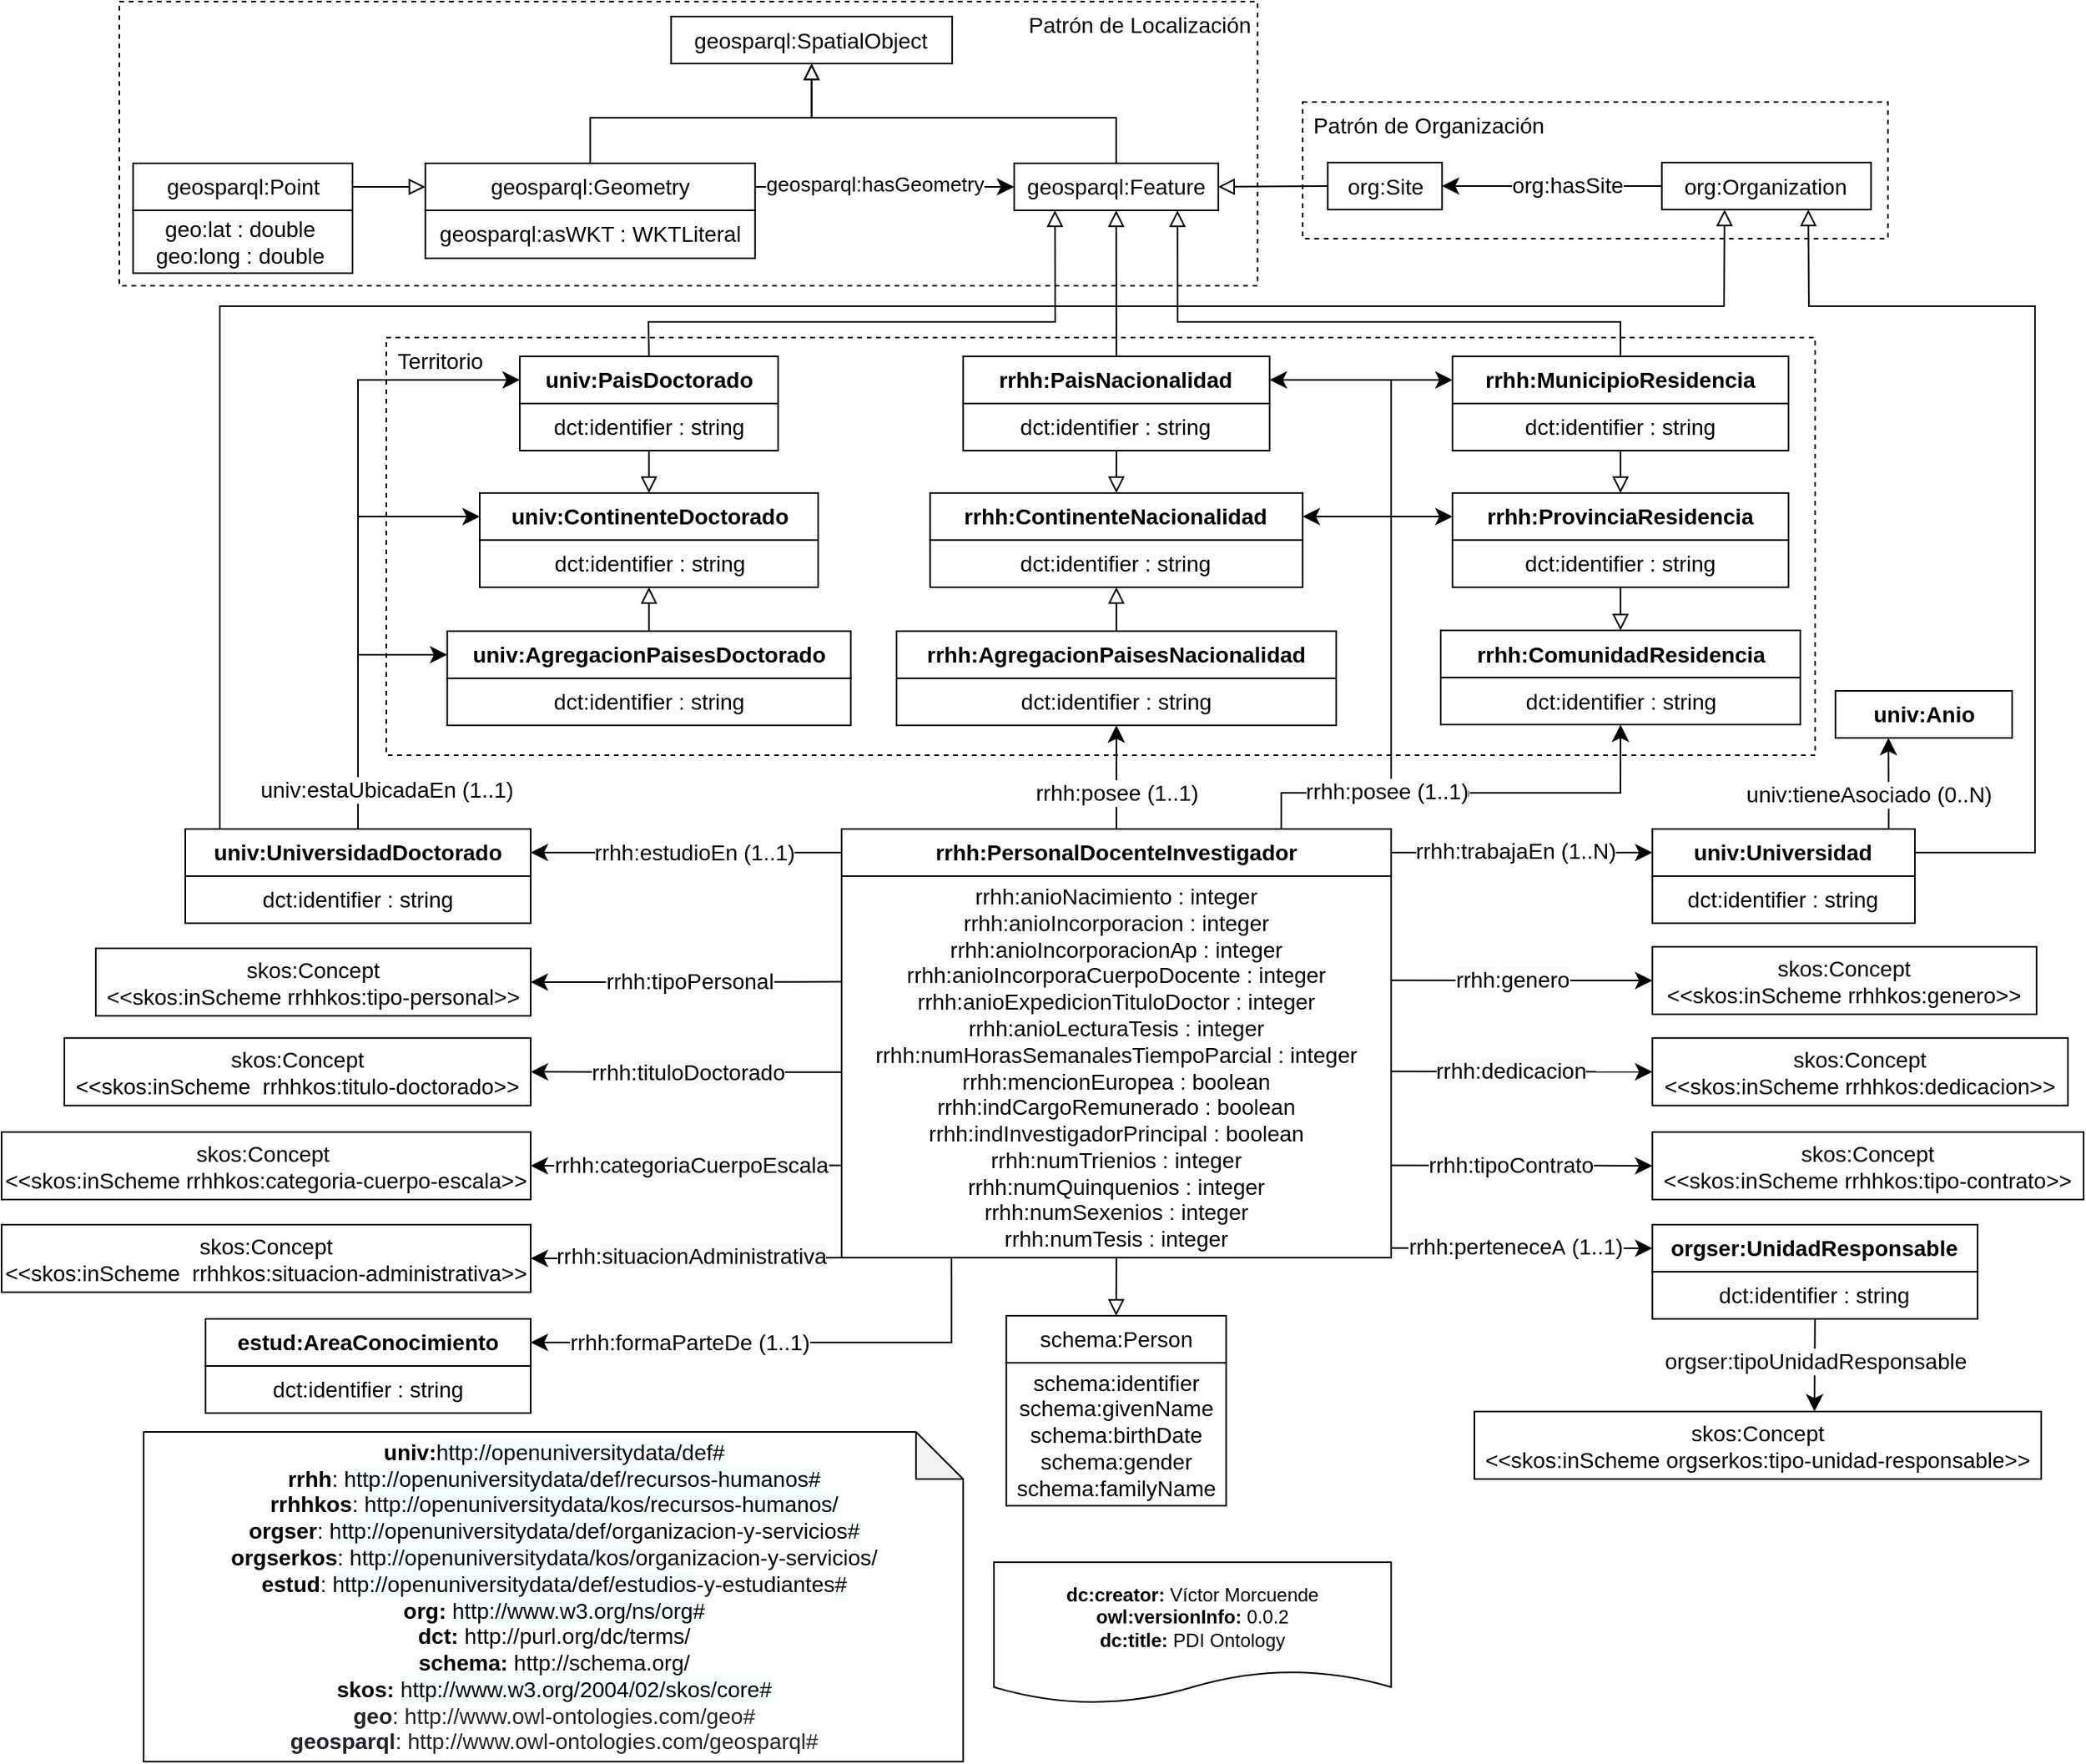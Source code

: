 <mxfile version="18.0.1" type="device"><diagram id="2xOe5xubepqIjJ3LcJC1" name="Page-1"><mxGraphModel dx="2098" dy="1117" grid="1" gridSize="10" guides="1" tooltips="1" connect="1" arrows="1" fold="1" page="1" pageScale="1" pageWidth="827" pageHeight="1169" math="0" shadow="0"><root><mxCell id="0"/><mxCell id="1" parent="0"/><mxCell id="H3DKUBjqyesA03HCJVLZ-4" value="" style="rounded=0;whiteSpace=wrap;html=1;fontSize=14;fillColor=none;dashed=1;" parent="1" vertex="1"><mxGeometry x="360" y="270" width="910" height="266" as="geometry"/></mxCell><mxCell id="tCUEVHxepWvSsO0FmJBN-13" value="&lt;div&gt;&lt;b&gt;dc:creator:&lt;/b&gt;&amp;nbsp;Víctor Morcuende&lt;/div&gt;&lt;div&gt;&lt;b&gt;owl:versionInfo:&lt;/b&gt; 0.0.2&lt;/div&gt;&lt;div&gt;&lt;b&gt;dc:title:&lt;/b&gt; PDI Ontology&lt;/div&gt;" style="shape=document;whiteSpace=wrap;html=1;boundedLbl=1;labelBackgroundColor=#ffffff;strokeColor=#000000;fontSize=12;fontColor=#000000;size=0.233;fillColor=none;" parent="1" vertex="1"><mxGeometry x="747" y="1050" width="253" height="90" as="geometry"/></mxCell><mxCell id="tCUEVHxepWvSsO0FmJBN-14" value="&lt;div&gt;&lt;div&gt;&lt;div&gt;&lt;b&gt;univ:&lt;/b&gt;&lt;span style=&quot;background-color: rgb(244, 255, 255);&quot;&gt;http://openuniversitydata/def#&lt;/span&gt;&lt;b&gt;&lt;br&gt;&lt;/b&gt;&lt;/div&gt;&lt;div&gt;&lt;b&gt;rrhh&lt;/b&gt;:&amp;nbsp;&lt;span style=&quot;background-color: rgb(244, 255, 255);&quot;&gt;http://&lt;/span&gt;&lt;span style=&quot;background-color: rgb(244, 255, 255); text-align: left;&quot;&gt;openuniversitydata&lt;/span&gt;&lt;span style=&quot;background-color: rgb(244, 255, 255);&quot;&gt;/def/recursos-humanos&lt;/span&gt;&lt;span style=&quot;background-color: rgb(244, 255, 255);&quot;&gt;#&lt;/span&gt;&lt;/div&gt;&lt;/div&gt;&lt;div&gt;&lt;b&gt;rrhhkos&lt;/b&gt;:&amp;nbsp;&lt;span style=&quot;background-color: rgb(244, 255, 255);&quot;&gt;http://&lt;/span&gt;&lt;span style=&quot;background-color: rgb(244, 255, 255); text-align: left;&quot;&gt;openuniversitydata&lt;/span&gt;&lt;span style=&quot;background-color: rgb(244, 255, 255);&quot;&gt;/kos/&lt;/span&gt;&lt;span style=&quot;background-color: rgb(244, 255, 255);&quot;&gt;recursos-humanos&lt;/span&gt;&lt;span style=&quot;background-color: rgb(244, 255, 255);&quot;&gt;/&lt;/span&gt;&lt;/div&gt;&lt;/div&gt;&lt;div&gt;&lt;b&gt;orgser&lt;/b&gt;:&amp;nbsp;&lt;span style=&quot;text-align: left; background-color: rgb(244, 255, 255);&quot;&gt;http://openuniversitydata/def/&lt;/span&gt;organizacion-y-servicios&lt;span style=&quot;background-color: rgb(244, 255, 255);&quot;&gt;#&lt;/span&gt;&lt;span style=&quot;background-color: rgb(244, 255, 255);&quot;&gt;&lt;br&gt;&lt;/span&gt;&lt;/div&gt;&lt;div&gt;&lt;b&gt;orgserkos&lt;/b&gt;:&amp;nbsp;&lt;span style=&quot;text-align: left; background-color: rgb(244, 255, 255);&quot;&gt;http://openuniversitydata/kos/&lt;/span&gt;organizacion-y-servicios&lt;span style=&quot;background-color: rgb(244, 255, 255);&quot;&gt;/&lt;br&gt;&lt;/span&gt;&lt;/div&gt;&lt;div&gt;&lt;b&gt;estud&lt;/b&gt;:&amp;nbsp;&lt;span style=&quot;background-color: rgb(244, 255, 255);&quot;&gt;http://&lt;/span&gt;&lt;span style=&quot;background-color: rgb(244, 255, 255); text-align: left;&quot;&gt;openuniversitydata&lt;/span&gt;&lt;span style=&quot;background-color: rgb(244, 255, 255);&quot;&gt;/def/estudios&lt;/span&gt;&lt;span style=&quot;background-color: initial;&quot;&gt;-y-estudiantes&lt;/span&gt;&lt;span style=&quot;background-color: rgb(244, 255, 255);&quot;&gt;#&lt;/span&gt;&lt;span style=&quot;background-color: rgb(244, 255, 255);&quot;&gt;&lt;br&gt;&lt;/span&gt;&lt;/div&gt;&lt;div&gt;&lt;div&gt;&lt;b&gt;org:&amp;nbsp;&lt;/b&gt;&lt;span style=&quot;background-color: rgb(244 , 255 , 255)&quot;&gt;http://www.w3.org/ns/org#&lt;/span&gt;&lt;br&gt;&lt;/div&gt;&lt;div&gt;&lt;div&gt;&lt;b&gt;dct:&amp;nbsp;&lt;/b&gt;http://purl.org/dc/terms/&lt;br&gt;&lt;/div&gt;&lt;div&gt;&lt;b&gt;schema:&lt;/b&gt; http://schema.org/&lt;/div&gt;&lt;div&gt;&lt;b&gt;skos:&amp;nbsp;&lt;/b&gt;&lt;span style=&quot;background-color: rgb(244 , 255 , 255)&quot;&gt;http://www.w3.org/2004/02/skos/core#&lt;/span&gt;&lt;br&gt;&lt;/div&gt;&lt;div&gt;&lt;/div&gt;&lt;span style=&quot;text-align: left&quot;&gt;&lt;div style=&quot;text-align: center&quot;&gt;&lt;span style=&quot;color: rgb(33 , 37 , 41) ; box-sizing: border-box&quot;&gt;&lt;b&gt;geo&lt;/b&gt;:&amp;nbsp;&lt;/span&gt;&lt;span style=&quot;color: rgb(33 , 37 , 41)&quot;&gt;http://www.owl-ontologies.com/geo#&lt;/span&gt;&lt;br&gt;&lt;/div&gt;&lt;/span&gt;&lt;div&gt;&lt;span style=&quot;color: rgb(33 , 37 , 41) ; box-sizing: border-box&quot;&gt;&lt;b&gt;geosparql&lt;/b&gt;:&amp;nbsp;&lt;/span&gt;&lt;span style=&quot;color: rgb(33 , 37 , 41)&quot;&gt;http://www.owl-ontologies.com/geosparql#&lt;/span&gt;&lt;/div&gt;&lt;/div&gt;&lt;/div&gt;" style="shape=note;whiteSpace=wrap;html=1;backgroundOutline=1;darkOpacity=0.05;fontSize=14;fillColor=none;align=center;" parent="1" vertex="1"><mxGeometry x="205.5" y="967" width="521.87" height="210" as="geometry"/></mxCell><mxCell id="tCUEVHxepWvSsO0FmJBN-36" value="dct:identifier : string" style="rounded=0;whiteSpace=wrap;html=1;snapToPoint=1;points=[[0.1,0],[0.2,0],[0.3,0],[0.4,0],[0.5,0],[0.6,0],[0.7,0],[0.8,0],[0.9,0],[0,0.1],[0,0.3],[0,0.5],[0,0.7],[0,0.9],[0.1,1],[0.2,1],[0.3,1],[0.4,1],[0.5,1],[0.6,1],[0.7,1],[0.8,1],[0.9,1],[1,0.1],[1,0.3],[1,0.5],[1,0.7],[1,0.9]];fontFamily=Helvetica;fontSize=14;fillColor=none;" parent="1" vertex="1"><mxGeometry x="1166.31" y="613" width="167.25" height="30" as="geometry"/></mxCell><mxCell id="tCUEVHxepWvSsO0FmJBN-37" value="&lt;b&gt;univ&lt;/b&gt;&lt;b&gt;:Universidad&lt;/b&gt;" style="rounded=0;whiteSpace=wrap;html=1;snapToPoint=1;points=[[0.1,0],[0.2,0],[0.3,0],[0.4,0],[0.5,0],[0.6,0],[0.7,0],[0.8,0],[0.9,0],[0,0.1],[0,0.3],[0,0.5],[0,0.7],[0,0.9],[0.1,1],[0.2,1],[0.3,1],[0.4,1],[0.5,1],[0.6,1],[0.7,1],[0.8,1],[0.9,1],[1,0.1],[1,0.3],[1,0.5],[1,0.7],[1,0.9]];fontFamily=Helvetica;fontSize=14;fillColor=none;" parent="1" vertex="1"><mxGeometry x="1166.31" y="583" width="167.25" height="30" as="geometry"/></mxCell><mxCell id="tCUEVHxepWvSsO0FmJBN-38" value="&lt;span style=&quot;background-color: rgb(255 , 255 , 255)&quot;&gt;&lt;b&gt;univ:Anio&lt;/b&gt;&lt;/span&gt;" style="rounded=0;whiteSpace=wrap;html=1;snapToPoint=1;points=[[0.1,0],[0.2,0],[0.3,0],[0.4,0],[0.5,0],[0.6,0],[0.7,0],[0.8,0],[0.9,0],[0,0.1],[0,0.3],[0,0.5],[0,0.7],[0,0.9],[0.1,1],[0.2,1],[0.3,1],[0.4,1],[0.5,1],[0.6,1],[0.7,1],[0.8,1],[0.9,1],[1,0.1],[1,0.3],[1,0.5],[1,0.7],[1,0.9]];fontFamily=Helvetica;fontSize=14;fillColor=none;" parent="1" vertex="1"><mxGeometry x="1282.93" y="495" width="112.51" height="30" as="geometry"/></mxCell><mxCell id="tCUEVHxepWvSsO0FmJBN-49" value="" style="endArrow=classic;html=1;endSize=8;arcSize=0;rounded=0;fontFamily=Helvetica;fontSize=14;entryX=0.3;entryY=1;entryDx=0;entryDy=0;exitX=0.9;exitY=0;exitDx=0;exitDy=0;" parent="1" source="tCUEVHxepWvSsO0FmJBN-37" target="tCUEVHxepWvSsO0FmJBN-38" edge="1"><mxGeometry width="50" height="50" relative="1" as="geometry"><mxPoint x="1131" y="688.09" as="sourcePoint"/><mxPoint x="1140" y="618.09" as="targetPoint"/></mxGeometry></mxCell><mxCell id="tCUEVHxepWvSsO0FmJBN-50" value="&lt;font style=&quot;font-size: 14px;&quot;&gt;univ:tieneAsociado&amp;nbsp;(0..N)&lt;/font&gt;&lt;span style=&quot;background-color: rgb(248 , 249 , 250)&quot;&gt;&lt;br&gt;&lt;/span&gt;" style="text;html=1;align=center;verticalAlign=middle;resizable=0;points=[];labelBackgroundColor=#ffffff;fontFamily=Helvetica;fontSize=14;fillColor=none;" parent="tCUEVHxepWvSsO0FmJBN-49" vertex="1" connectable="0"><mxGeometry x="-0.127" relative="1" as="geometry"><mxPoint x="-13" y="3" as="offset"/></mxGeometry></mxCell><mxCell id="T8r4zgksqLjQ40M8YMDs-2" value="&lt;b&gt;univ&lt;/b&gt;&lt;b&gt;:UniversidadDoctorado&lt;/b&gt;" style="rounded=0;whiteSpace=wrap;html=1;snapToPoint=1;points=[[0.1,0],[0.2,0],[0.3,0],[0.4,0],[0.5,0],[0.6,0],[0.7,0],[0.8,0],[0.9,0],[0,0.1],[0,0.3],[0,0.5],[0,0.7],[0,0.9],[0.1,1],[0.2,1],[0.3,1],[0.4,1],[0.5,1],[0.6,1],[0.7,1],[0.8,1],[0.9,1],[1,0.1],[1,0.3],[1,0.5],[1,0.7],[1,0.9]];fontFamily=Helvetica;fontSize=14;fillColor=none;" parent="1" vertex="1"><mxGeometry x="232" y="583" width="220" height="30" as="geometry"/></mxCell><mxCell id="T8r4zgksqLjQ40M8YMDs-3" value="dct:identifier : string" style="rounded=0;whiteSpace=wrap;html=1;snapToPoint=1;points=[[0.1,0],[0.2,0],[0.3,0],[0.4,0],[0.5,0],[0.6,0],[0.7,0],[0.8,0],[0.9,0],[0,0.1],[0,0.3],[0,0.5],[0,0.7],[0,0.9],[0.1,1],[0.2,1],[0.3,1],[0.4,1],[0.5,1],[0.6,1],[0.7,1],[0.8,1],[0.9,1],[1,0.1],[1,0.3],[1,0.5],[1,0.7],[1,0.9]];fontFamily=Helvetica;fontSize=14;fillColor=none;" parent="1" vertex="1"><mxGeometry x="727.37" y="312" width="195.24" height="30" as="geometry"/></mxCell><mxCell id="T8r4zgksqLjQ40M8YMDs-4" value="&lt;b&gt;&lt;span style=&quot;background-color: rgb(255, 255, 255);&quot;&gt;rrhh&lt;/span&gt;&lt;/b&gt;&lt;b&gt;:PaisNacionalidad&lt;/b&gt;" style="rounded=0;whiteSpace=wrap;html=1;snapToPoint=1;points=[[0.1,0],[0.2,0],[0.3,0],[0.4,0],[0.5,0],[0.6,0],[0.7,0],[0.8,0],[0.9,0],[0,0.1],[0,0.3],[0,0.5],[0,0.7],[0,0.9],[0.1,1],[0.2,1],[0.3,1],[0.4,1],[0.5,1],[0.6,1],[0.7,1],[0.8,1],[0.9,1],[1,0.1],[1,0.3],[1,0.5],[1,0.7],[1,0.9]];fontFamily=Helvetica;fontSize=14;fillColor=none;" parent="1" vertex="1"><mxGeometry x="727.37" y="282" width="195.24" height="30" as="geometry"/></mxCell><mxCell id="T8r4zgksqLjQ40M8YMDs-36" value="" style="endArrow=block;html=1;fontColor=#000099;endFill=0;endSize=8;arcSize=0;rounded=0;entryX=0.2;entryY=1;entryDx=0;entryDy=0;exitX=0.5;exitY=0;exitDx=0;exitDy=0;" parent="1" source="xVTiQbou7kV-3yjC-G89-5" target="w2wobLn4Vfgo2VGlORHV-44" edge="1"><mxGeometry width="50" height="50" relative="1" as="geometry"><mxPoint x="610" y="250" as="sourcePoint"/><mxPoint x="743.9" y="158" as="targetPoint"/><Array as="points"><mxPoint x="527" y="260"/><mxPoint x="786" y="260"/></Array></mxGeometry></mxCell><mxCell id="T8r4zgksqLjQ40M8YMDs-39" value="dct:identifier : string" style="rounded=0;whiteSpace=wrap;html=1;snapToPoint=1;points=[[0.1,0],[0.2,0],[0.3,0],[0.4,0],[0.5,0],[0.6,0],[0.7,0],[0.8,0],[0.9,0],[0,0.1],[0,0.3],[0,0.5],[0,0.7],[0,0.9],[0.1,1],[0.2,1],[0.3,1],[0.4,1],[0.5,1],[0.6,1],[0.7,1],[0.8,1],[0.9,1],[1,0.1],[1,0.3],[1,0.5],[1,0.7],[1,0.9]];fontFamily=Helvetica;fontSize=14;fillColor=none;" parent="1" vertex="1"><mxGeometry x="706.36" y="399" width="237.25" height="30" as="geometry"/></mxCell><mxCell id="T8r4zgksqLjQ40M8YMDs-40" value="&lt;b&gt;&lt;span style=&quot;background-color: rgb(255, 255, 255);&quot;&gt;rrhh&lt;/span&gt;&lt;/b&gt;&lt;b&gt;:ContinenteNacionalidad&lt;/b&gt;" style="rounded=0;whiteSpace=wrap;html=1;snapToPoint=1;points=[[0.1,0],[0.2,0],[0.3,0],[0.4,0],[0.5,0],[0.6,0],[0.7,0],[0.8,0],[0.9,0],[0,0.1],[0,0.3],[0,0.5],[0,0.7],[0,0.9],[0.1,1],[0.2,1],[0.3,1],[0.4,1],[0.5,1],[0.6,1],[0.7,1],[0.8,1],[0.9,1],[1,0.1],[1,0.3],[1,0.5],[1,0.7],[1,0.9]];fontFamily=Helvetica;fontSize=14;fillColor=none;" parent="1" vertex="1"><mxGeometry x="706.36" y="369" width="237.25" height="30" as="geometry"/></mxCell><mxCell id="T8r4zgksqLjQ40M8YMDs-41" value="dct:identifier : string" style="rounded=0;whiteSpace=wrap;html=1;snapToPoint=1;points=[[0.1,0],[0.2,0],[0.3,0],[0.4,0],[0.5,0],[0.6,0],[0.7,0],[0.8,0],[0.9,0],[0,0.1],[0,0.3],[0,0.5],[0,0.7],[0,0.9],[0.1,1],[0.2,1],[0.3,1],[0.4,1],[0.5,1],[0.6,1],[0.7,1],[0.8,1],[0.9,1],[1,0.1],[1,0.3],[1,0.5],[1,0.7],[1,0.9]];fontFamily=Helvetica;fontSize=14;fillColor=none;" parent="1" vertex="1"><mxGeometry x="684.98" y="487" width="280" height="30" as="geometry"/></mxCell><mxCell id="T8r4zgksqLjQ40M8YMDs-42" value="&lt;b&gt;&lt;span style=&quot;background-color: rgb(255, 255, 255);&quot;&gt;rrhh&lt;/span&gt;:AgregacionPaisesNacionalidad&lt;/b&gt;" style="rounded=0;whiteSpace=wrap;html=1;snapToPoint=1;points=[[0.1,0],[0.2,0],[0.3,0],[0.4,0],[0.5,0],[0.6,0],[0.7,0],[0.8,0],[0.9,0],[0,0.1],[0,0.3],[0,0.5],[0,0.7],[0,0.9],[0.1,1],[0.2,1],[0.3,1],[0.4,1],[0.5,1],[0.6,1],[0.7,1],[0.8,1],[0.9,1],[1,0.1],[1,0.3],[1,0.5],[1,0.7],[1,0.9]];fontFamily=Helvetica;fontSize=14;fillColor=none;" parent="1" vertex="1"><mxGeometry x="684.98" y="457" width="280" height="30" as="geometry"/></mxCell><mxCell id="T8r4zgksqLjQ40M8YMDs-50" value="dct:identifier : string" style="rounded=0;whiteSpace=wrap;html=1;snapToPoint=1;points=[[0.1,0],[0.2,0],[0.3,0],[0.4,0],[0.5,0],[0.6,0],[0.7,0],[0.8,0],[0.9,0],[0,0.1],[0,0.3],[0,0.5],[0,0.7],[0,0.9],[0.1,1],[0.2,1],[0.3,1],[0.4,1],[0.5,1],[0.6,1],[0.7,1],[0.8,1],[0.9,1],[1,0.1],[1,0.3],[1,0.5],[1,0.7],[1,0.9]];fontFamily=Helvetica;fontSize=14;fillColor=none;" parent="1" vertex="1"><mxGeometry x="1031.56" y="486.5" width="229" height="30" as="geometry"/></mxCell><mxCell id="T8r4zgksqLjQ40M8YMDs-51" value="&lt;b&gt;&lt;span style=&quot;background-color: rgb(255, 255, 255);&quot;&gt;rrhh&lt;/span&gt;&lt;/b&gt;&lt;b&gt;:ComunidadR&lt;/b&gt;&lt;b&gt;esidencia&lt;/b&gt;" style="rounded=0;whiteSpace=wrap;html=1;snapToPoint=1;points=[[0.1,0],[0.2,0],[0.3,0],[0.4,0],[0.5,0],[0.6,0],[0.7,0],[0.8,0],[0.9,0],[0,0.1],[0,0.3],[0,0.5],[0,0.7],[0,0.9],[0.1,1],[0.2,1],[0.3,1],[0.4,1],[0.5,1],[0.6,1],[0.7,1],[0.8,1],[0.9,1],[1,0.1],[1,0.3],[1,0.5],[1,0.7],[1,0.9]];fontFamily=Helvetica;fontSize=14;fillColor=none;" parent="1" vertex="1"><mxGeometry x="1031.56" y="456.5" width="229" height="30" as="geometry"/></mxCell><mxCell id="T8r4zgksqLjQ40M8YMDs-52" value="dct:identifier : string" style="rounded=0;whiteSpace=wrap;html=1;snapToPoint=1;points=[[0.1,0],[0.2,0],[0.3,0],[0.4,0],[0.5,0],[0.6,0],[0.7,0],[0.8,0],[0.9,0],[0,0.1],[0,0.3],[0,0.5],[0,0.7],[0,0.9],[0.1,1],[0.2,1],[0.3,1],[0.4,1],[0.5,1],[0.6,1],[0.7,1],[0.8,1],[0.9,1],[1,0.1],[1,0.3],[1,0.5],[1,0.7],[1,0.9]];fontFamily=Helvetica;fontSize=14;fillColor=none;" parent="1" vertex="1"><mxGeometry x="1039.06" y="399" width="214" height="30" as="geometry"/></mxCell><mxCell id="T8r4zgksqLjQ40M8YMDs-53" value="&lt;b&gt;&lt;span style=&quot;background-color: rgb(255, 255, 255);&quot;&gt;rrhh&lt;/span&gt;&lt;/b&gt;&lt;b&gt;:ProvinciaR&lt;/b&gt;&lt;b&gt;esidencia&lt;/b&gt;" style="rounded=0;whiteSpace=wrap;html=1;snapToPoint=1;points=[[0.1,0],[0.2,0],[0.3,0],[0.4,0],[0.5,0],[0.6,0],[0.7,0],[0.8,0],[0.9,0],[0,0.1],[0,0.3],[0,0.5],[0,0.7],[0,0.9],[0.1,1],[0.2,1],[0.3,1],[0.4,1],[0.5,1],[0.6,1],[0.7,1],[0.8,1],[0.9,1],[1,0.1],[1,0.3],[1,0.5],[1,0.7],[1,0.9]];fontFamily=Helvetica;fontSize=14;fillColor=none;" parent="1" vertex="1"><mxGeometry x="1039.06" y="369" width="214" height="30" as="geometry"/></mxCell><mxCell id="T8r4zgksqLjQ40M8YMDs-54" value="dct:identifier : string" style="rounded=0;whiteSpace=wrap;html=1;snapToPoint=1;points=[[0.1,0],[0.2,0],[0.3,0],[0.4,0],[0.5,0],[0.6,0],[0.7,0],[0.8,0],[0.9,0],[0,0.1],[0,0.3],[0,0.5],[0,0.7],[0,0.9],[0.1,1],[0.2,1],[0.3,1],[0.4,1],[0.5,1],[0.6,1],[0.7,1],[0.8,1],[0.9,1],[1,0.1],[1,0.3],[1,0.5],[1,0.7],[1,0.9]];fontFamily=Helvetica;fontSize=14;fillColor=none;" parent="1" vertex="1"><mxGeometry x="1039.06" y="312" width="214" height="30" as="geometry"/></mxCell><mxCell id="T8r4zgksqLjQ40M8YMDs-55" value="&lt;b&gt;&lt;span style=&quot;background-color: rgb(255, 255, 255);&quot;&gt;rrhh&lt;/span&gt;&lt;/b&gt;&lt;b&gt;:MunicipioR&lt;/b&gt;&lt;b&gt;esidencia&lt;/b&gt;" style="rounded=0;whiteSpace=wrap;html=1;snapToPoint=1;points=[[0.1,0],[0.2,0],[0.3,0],[0.4,0],[0.5,0],[0.6,0],[0.7,0],[0.8,0],[0.9,0],[0,0.1],[0,0.3],[0,0.5],[0,0.7],[0,0.9],[0.1,1],[0.2,1],[0.3,1],[0.4,1],[0.5,1],[0.6,1],[0.7,1],[0.8,1],[0.9,1],[1,0.1],[1,0.3],[1,0.5],[1,0.7],[1,0.9]];fontFamily=Helvetica;fontSize=14;fillColor=none;" parent="1" vertex="1"><mxGeometry x="1039.06" y="282" width="214" height="30" as="geometry"/></mxCell><mxCell id="T8r4zgksqLjQ40M8YMDs-102" value="" style="endArrow=block;html=1;fontColor=#000099;endFill=0;endSize=8;arcSize=0;rounded=0;entryX=0.8;entryY=1;entryDx=0;entryDy=0;exitX=0.5;exitY=0;exitDx=0;exitDy=0;" parent="1" source="T8r4zgksqLjQ40M8YMDs-55" target="w2wobLn4Vfgo2VGlORHV-44" edge="1"><mxGeometry width="50" height="50" relative="1" as="geometry"><mxPoint x="1010" y="250" as="sourcePoint"/><mxPoint x="815.5" y="158" as="targetPoint"/><Array as="points"><mxPoint x="1146" y="260"/><mxPoint x="864" y="260"/></Array></mxGeometry></mxCell><mxCell id="w0gb7Vealn2yW2zDLWDL-10" value="" style="endArrow=block;html=1;fontColor=#000099;exitX=0.5;exitY=1;exitDx=0;exitDy=0;endFill=0;endSize=8;arcSize=0;rounded=0;entryX=0.5;entryY=0;entryDx=0;entryDy=0;" parent="1" source="T8r4zgksqLjQ40M8YMDs-54" target="T8r4zgksqLjQ40M8YMDs-53" edge="1"><mxGeometry width="50" height="50" relative="1" as="geometry"><mxPoint x="625.3" y="358" as="sourcePoint"/><mxPoint x="625.576" y="397.095" as="targetPoint"/></mxGeometry></mxCell><mxCell id="w0gb7Vealn2yW2zDLWDL-11" value="" style="endArrow=block;html=1;fontColor=#000099;exitX=0.5;exitY=1;exitDx=0;exitDy=0;endFill=0;endSize=8;arcSize=0;rounded=0;entryX=0.5;entryY=0;entryDx=0;entryDy=0;" parent="1" source="T8r4zgksqLjQ40M8YMDs-52" target="T8r4zgksqLjQ40M8YMDs-51" edge="1"><mxGeometry width="50" height="50" relative="1" as="geometry"><mxPoint x="997.56" y="358" as="sourcePoint"/><mxPoint x="997.56" y="397" as="targetPoint"/></mxGeometry></mxCell><mxCell id="Mll7tjCoBaevZxiXu5Do-3" value="schema:identifier&lt;br&gt;schema:givenName&lt;br&gt;schema:birthDate&lt;br&gt;schema:gender&lt;br&gt;schema:familyName" style="rounded=0;whiteSpace=wrap;html=1;snapToPoint=1;points=[[0.1,0],[0.2,0],[0.3,0],[0.4,0],[0.5,0],[0.6,0],[0.7,0],[0.8,0],[0.9,0],[0,0.1],[0,0.3],[0,0.5],[0,0.7],[0,0.9],[0.1,1],[0.2,1],[0.3,1],[0.4,1],[0.5,1],[0.6,1],[0.7,1],[0.8,1],[0.9,1],[1,0.1],[1,0.3],[1,0.5],[1,0.7],[1,0.9]];fontFamily=Helvetica;fontSize=14;fillColor=none;" parent="1" vertex="1"><mxGeometry x="754.87" y="923" width="140" height="91" as="geometry"/></mxCell><mxCell id="Mll7tjCoBaevZxiXu5Do-4" value="schema:Person" style="rounded=0;whiteSpace=wrap;html=1;snapToPoint=1;points=[[0.1,0],[0.2,0],[0.3,0],[0.4,0],[0.5,0],[0.6,0],[0.7,0],[0.8,0],[0.9,0],[0,0.1],[0,0.3],[0,0.5],[0,0.7],[0,0.9],[0.1,1],[0.2,1],[0.3,1],[0.4,1],[0.5,1],[0.6,1],[0.7,1],[0.8,1],[0.9,1],[1,0.1],[1,0.3],[1,0.5],[1,0.7],[1,0.9]];fontFamily=Helvetica;fontSize=14;fillColor=none;" parent="1" vertex="1"><mxGeometry x="754.87" y="893.0" width="140" height="30" as="geometry"/></mxCell><mxCell id="Mll7tjCoBaevZxiXu5Do-5" value="" style="endArrow=block;html=1;fontColor=#000099;endFill=0;entryX=0.5;entryY=0;entryDx=0;entryDy=0;endSize=8;arcSize=0;rounded=0;exitX=0.5;exitY=1;exitDx=0;exitDy=0;" parent="1" source="Mll7tjCoBaevZxiXu5Do-23" target="Mll7tjCoBaevZxiXu5Do-4" edge="1"><mxGeometry width="50" height="50" relative="1" as="geometry"><mxPoint x="750" y="916" as="sourcePoint"/><mxPoint x="271.425" y="1146.09" as="targetPoint"/></mxGeometry></mxCell><mxCell id="Mll7tjCoBaevZxiXu5Do-9" value="" style="endArrow=classic;html=1;endSize=8;arcSize=0;rounded=0;fontFamily=Helvetica;fontSize=14;exitX=0;exitY=0.5;exitDx=0;exitDy=0;entryX=1;entryY=0.5;entryDx=0;entryDy=0;" parent="1" source="Mll7tjCoBaevZxiXu5Do-22" target="T8r4zgksqLjQ40M8YMDs-2" edge="1"><mxGeometry width="50" height="50" relative="1" as="geometry"><mxPoint x="0.14" y="598" as="sourcePoint"/><mxPoint x="530" y="607" as="targetPoint"/></mxGeometry></mxCell><mxCell id="Mll7tjCoBaevZxiXu5Do-10" value="&lt;div&gt;rrhh:estudioEn (1..1)&lt;/div&gt;" style="text;html=1;align=center;verticalAlign=middle;resizable=0;points=[];labelBackgroundColor=#ffffff;fontFamily=Helvetica;fontSize=14;fillColor=none;" parent="Mll7tjCoBaevZxiXu5Do-9" vertex="1" connectable="0"><mxGeometry x="-0.127" relative="1" as="geometry"><mxPoint x="-8" as="offset"/></mxGeometry></mxCell><mxCell id="Mll7tjCoBaevZxiXu5Do-11" value="" style="endArrow=classic;html=1;endSize=8;arcSize=0;rounded=0;fontFamily=Helvetica;fontSize=14;entryX=1;entryY=0.5;entryDx=0;entryDy=0;exitX=0;exitY=0.277;exitDx=0;exitDy=0;exitPerimeter=0;" parent="1" source="Mll7tjCoBaevZxiXu5Do-23" target="Mll7tjCoBaevZxiXu5Do-13" edge="1"><mxGeometry width="50" height="50" relative="1" as="geometry"><mxPoint x="640" y="738" as="sourcePoint"/><mxPoint x="260" y="843.55" as="targetPoint"/></mxGeometry></mxCell><mxCell id="Mll7tjCoBaevZxiXu5Do-12" value="rrhh:tipoPersonal&lt;span style=&quot;background-color: rgb(248 , 249 , 250)&quot;&gt;&lt;br&gt;&lt;/span&gt;" style="text;html=1;align=center;verticalAlign=middle;resizable=0;points=[];labelBackgroundColor=#ffffff;fontFamily=Helvetica;fontSize=14;fillColor=none;" parent="Mll7tjCoBaevZxiXu5Do-11" vertex="1" connectable="0"><mxGeometry x="-0.127" relative="1" as="geometry"><mxPoint x="-11" y="-1" as="offset"/></mxGeometry></mxCell><mxCell id="Mll7tjCoBaevZxiXu5Do-13" value="skos:Concept &lt;br&gt;&amp;lt;&amp;lt;skos:inScheme rrhhkos:tipo-personal&amp;gt;&amp;gt;" style="rounded=0;whiteSpace=wrap;html=1;snapToPoint=1;points=[[0.1,0],[0.2,0],[0.3,0],[0.4,0],[0.5,0],[0.6,0],[0.7,0],[0.8,0],[0.9,0],[0,0.1],[0,0.3],[0,0.5],[0,0.7],[0,0.9],[0.1,1],[0.2,1],[0.3,1],[0.4,1],[0.5,1],[0.6,1],[0.7,1],[0.8,1],[0.9,1],[1,0.1],[1,0.3],[1,0.5],[1,0.7],[1,0.9]];fontFamily=Helvetica;fontSize=14;fillColor=none;" parent="1" vertex="1"><mxGeometry x="175" y="659" width="277" height="43" as="geometry"/></mxCell><mxCell id="Mll7tjCoBaevZxiXu5Do-14" value="" style="endArrow=classic;html=1;endSize=8;arcSize=0;rounded=0;fontFamily=Helvetica;fontSize=14;entryX=1;entryY=0.5;entryDx=0;entryDy=0;exitX=-0.001;exitY=0.514;exitDx=0;exitDy=0;exitPerimeter=0;" parent="1" source="Mll7tjCoBaevZxiXu5Do-23" target="Mll7tjCoBaevZxiXu5Do-16" edge="1"><mxGeometry width="50" height="50" relative="1" as="geometry"><mxPoint x="580" y="966" as="sourcePoint"/><mxPoint x="430" y="847" as="targetPoint"/><Array as="points"/></mxGeometry></mxCell><mxCell id="Mll7tjCoBaevZxiXu5Do-15" value="rrhh:&lt;span style=&quot;background-color: rgb(248 , 249 , 250)&quot;&gt;tituloDoctorado&lt;/span&gt;&lt;span style=&quot;background-color: rgb(248 , 249 , 250)&quot;&gt;&lt;br&gt;&lt;/span&gt;" style="text;html=1;align=center;verticalAlign=middle;resizable=0;points=[];labelBackgroundColor=#ffffff;fontFamily=Helvetica;fontSize=14;fillColor=none;" parent="Mll7tjCoBaevZxiXu5Do-14" vertex="1" connectable="0"><mxGeometry x="-0.127" relative="1" as="geometry"><mxPoint x="-11" as="offset"/></mxGeometry></mxCell><mxCell id="Mll7tjCoBaevZxiXu5Do-16" value="skos:Concept &lt;br&gt;&amp;lt;&amp;lt;skos:inScheme&amp;nbsp;&amp;nbsp;rrhhkos:titulo-doctorado&amp;gt;&amp;gt;" style="rounded=0;whiteSpace=wrap;html=1;snapToPoint=1;points=[[0.1,0],[0.2,0],[0.3,0],[0.4,0],[0.5,0],[0.6,0],[0.7,0],[0.8,0],[0.9,0],[0,0.1],[0,0.3],[0,0.5],[0,0.7],[0,0.9],[0.1,1],[0.2,1],[0.3,1],[0.4,1],[0.5,1],[0.6,1],[0.7,1],[0.8,1],[0.9,1],[1,0.1],[1,0.3],[1,0.5],[1,0.7],[1,0.9]];fontFamily=Helvetica;fontSize=14;fillColor=none;" parent="1" vertex="1"><mxGeometry x="155" y="716.14" width="297" height="43" as="geometry"/></mxCell><mxCell id="Mll7tjCoBaevZxiXu5Do-17" value="" style="endArrow=classic;html=1;entryX=0;entryY=0.5;entryDx=0;entryDy=0;endSize=8;arcSize=0;rounded=0;fontFamily=Helvetica;fontSize=14;exitX=1.001;exitY=0.273;exitDx=0;exitDy=0;exitPerimeter=0;" parent="1" source="Mll7tjCoBaevZxiXu5Do-23" target="Mll7tjCoBaevZxiXu5Do-19" edge="1"><mxGeometry width="50" height="50" relative="1" as="geometry"><mxPoint x="1030" y="680" as="sourcePoint"/><mxPoint x="70.63" y="1157.09" as="targetPoint"/></mxGeometry></mxCell><mxCell id="Mll7tjCoBaevZxiXu5Do-18" value="&lt;font style=&quot;font-size: 14px;&quot;&gt;&lt;span style=&quot;background-color: rgb(248, 249, 250);&quot;&gt;rrhh&lt;/span&gt;:&lt;span style=&quot;background-color: rgb(248 , 249 , 250)&quot;&gt;genero&lt;/span&gt;&lt;/font&gt;&lt;span style=&quot;background-color: rgb(248 , 249 , 250)&quot;&gt;&lt;br&gt;&lt;/span&gt;" style="text;html=1;align=center;verticalAlign=middle;resizable=0;points=[];labelBackgroundColor=#ffffff;fontFamily=Helvetica;fontSize=14;fillColor=none;" parent="Mll7tjCoBaevZxiXu5Do-17" vertex="1" connectable="0"><mxGeometry x="-0.127" relative="1" as="geometry"><mxPoint x="4" y="-1" as="offset"/></mxGeometry></mxCell><mxCell id="Mll7tjCoBaevZxiXu5Do-19" value="skos:Concept &lt;br&gt;&amp;lt;&amp;lt;skos:inScheme rrhhkos:genero&amp;gt;&amp;gt;" style="rounded=0;whiteSpace=wrap;html=1;snapToPoint=1;points=[[0.1,0],[0.2,0],[0.3,0],[0.4,0],[0.5,0],[0.6,0],[0.7,0],[0.8,0],[0.9,0],[0,0.1],[0,0.3],[0,0.5],[0,0.7],[0,0.9],[0.1,1],[0.2,1],[0.3,1],[0.4,1],[0.5,1],[0.6,1],[0.7,1],[0.8,1],[0.9,1],[1,0.1],[1,0.3],[1,0.5],[1,0.7],[1,0.9]];fontFamily=Helvetica;fontSize=14;fillColor=none;" parent="1" vertex="1"><mxGeometry x="1166.31" y="658" width="244.69" height="43" as="geometry"/></mxCell><mxCell id="Mll7tjCoBaevZxiXu5Do-22" value="&lt;b&gt;rrhh:PersonalDocenteInvestigador&lt;/b&gt;" style="rounded=0;whiteSpace=wrap;html=1;snapToPoint=1;points=[[0.1,0],[0.2,0],[0.3,0],[0.4,0],[0.5,0],[0.6,0],[0.7,0],[0.8,0],[0.9,0],[0,0.1],[0,0.3],[0,0.5],[0,0.7],[0,0.9],[0.1,1],[0.2,1],[0.3,1],[0.4,1],[0.5,1],[0.6,1],[0.7,1],[0.8,1],[0.9,1],[1,0.1],[1,0.3],[1,0.5],[1,0.7],[1,0.9]];fontFamily=Helvetica;fontSize=14;fillColor=none;" parent="1" vertex="1"><mxGeometry x="649.97" y="583" width="350.03" height="30" as="geometry"/></mxCell><mxCell id="Mll7tjCoBaevZxiXu5Do-23" value="rrhh:anioNacimiento : integer&lt;br&gt;rrhh:anioIncorporacion : integer&lt;br&gt;rrhh:anioIncorporacionAp : integer&lt;br&gt;rrhh:anioIncorporaCuerpoDocente : integer&lt;br&gt;rrhh:anioExpedicionTituloDoctor : integer&lt;br&gt;rrhh:anioLecturaTesis : integer&lt;br&gt;rrhh:numHorasSemanalesTiempoParcial : integer&lt;br&gt;rrhh:mencionEuropea : boolean&lt;br&gt;rrhh:indCargoRemunerado : boolean&lt;br&gt;rrhh:indInvestigadorPrincipal : boolean&lt;br&gt;rrhh:numTrienios : integer&lt;br&gt;rrhh:numQuinquenios : integer&lt;br&gt;rrhh:numSexenios : integer&lt;br&gt;rrhh:numTesis : integer" style="rounded=0;whiteSpace=wrap;html=1;snapToPoint=1;points=[[0.1,0],[0.2,0],[0.3,0],[0.4,0],[0.5,0],[0.6,0],[0.7,0],[0.8,0],[0.9,0],[0,0.1],[0,0.3],[0,0.5],[0,0.7],[0,0.9],[0.1,1],[0.2,1],[0.3,1],[0.4,1],[0.5,1],[0.6,1],[0.7,1],[0.8,1],[0.9,1],[1,0.1],[1,0.3],[1,0.5],[1,0.7],[1,0.9]];fontFamily=Helvetica;fontSize=14;fillColor=none;" parent="1" vertex="1"><mxGeometry x="649.97" y="613" width="350.03" height="243" as="geometry"/></mxCell><mxCell id="w2wobLn4Vfgo2VGlORHV-1" value="" style="endArrow=block;html=1;fontColor=#000099;exitX=0.5;exitY=1;exitDx=0;exitDy=0;endFill=0;entryX=0.5;entryY=0;entryDx=0;entryDy=0;endSize=8;arcSize=0;rounded=0;" parent="1" source="T8r4zgksqLjQ40M8YMDs-3" target="T8r4zgksqLjQ40M8YMDs-40" edge="1"><mxGeometry width="50" height="50" relative="1" as="geometry"><mxPoint x="705.8" y="351.5" as="sourcePoint"/><mxPoint x="705.805" y="379" as="targetPoint"/></mxGeometry></mxCell><mxCell id="w2wobLn4Vfgo2VGlORHV-2" value="" style="endArrow=block;html=1;fontColor=#000099;endFill=0;entryX=0.5;entryY=1;entryDx=0;entryDy=0;endSize=8;arcSize=0;rounded=0;exitX=0.5;exitY=0;exitDx=0;exitDy=0;" parent="1" source="T8r4zgksqLjQ40M8YMDs-42" target="T8r4zgksqLjQ40M8YMDs-39" edge="1"><mxGeometry width="50" height="50" relative="1" as="geometry"><mxPoint x="401.56" y="447" as="sourcePoint"/><mxPoint x="705.805" y="439" as="targetPoint"/></mxGeometry></mxCell><mxCell id="w2wobLn4Vfgo2VGlORHV-3" value="" style="endArrow=classic;html=1;endSize=8;arcSize=0;rounded=0;fontFamily=Helvetica;fontSize=14;exitX=1;exitY=0.5;exitDx=0;exitDy=0;entryX=0;entryY=0.5;entryDx=0;entryDy=0;" parent="1" source="Mll7tjCoBaevZxiXu5Do-22" target="tCUEVHxepWvSsO0FmJBN-37" edge="1"><mxGeometry width="50" height="50" relative="1" as="geometry"><mxPoint x="1457" y="715.5" as="sourcePoint"/><mxPoint x="1100" y="747" as="targetPoint"/></mxGeometry></mxCell><mxCell id="w2wobLn4Vfgo2VGlORHV-4" value="&lt;font style=&quot;font-size: 14px;&quot;&gt;rrhh:trabajaEn&amp;nbsp;(1..N)&lt;/font&gt;&lt;span style=&quot;background-color: rgb(248 , 249 , 250)&quot;&gt;&lt;br&gt;&lt;/span&gt;" style="text;html=1;align=center;verticalAlign=middle;resizable=0;points=[];labelBackgroundColor=#ffffff;fontFamily=Helvetica;fontSize=14;fillColor=none;" parent="w2wobLn4Vfgo2VGlORHV-3" vertex="1" connectable="0"><mxGeometry x="-0.127" relative="1" as="geometry"><mxPoint x="6" y="-1" as="offset"/></mxGeometry></mxCell><mxCell id="w2wobLn4Vfgo2VGlORHV-25" value="" style="rounded=0;whiteSpace=wrap;html=1;fontSize=14;fillColor=none;dashed=1;" parent="1" vertex="1"><mxGeometry x="943.61" y="120" width="372.75" height="87" as="geometry"/></mxCell><mxCell id="w2wobLn4Vfgo2VGlORHV-26" value="" style="rounded=0;whiteSpace=wrap;html=1;fontSize=14;fillColor=none;dashed=1;" parent="1" vertex="1"><mxGeometry x="190" y="56" width="724.87" height="181" as="geometry"/></mxCell><mxCell id="w2wobLn4Vfgo2VGlORHV-27" value="&lt;font style=&quot;font-size: 14px&quot;&gt;geosparql:SpatialObject&lt;/font&gt;" style="rounded=0;whiteSpace=wrap;html=1;snapToPoint=1;points=[[0.1,0],[0.2,0],[0.3,0],[0.4,0],[0.5,0],[0.6,0],[0.7,0],[0.8,0],[0.9,0],[0,0.1],[0,0.3],[0,0.5],[0,0.7],[0,0.9],[0.1,1],[0.2,1],[0.3,1],[0.4,1],[0.5,1],[0.6,1],[0.7,1],[0.8,1],[0.9,1],[1,0.1],[1,0.3],[1,0.5],[1,0.7],[1,0.9]];" parent="1" vertex="1"><mxGeometry x="541.37" y="65.5" width="179" height="30" as="geometry"/></mxCell><mxCell id="w2wobLn4Vfgo2VGlORHV-31" value="&lt;font style=&quot;font-size: 14px&quot;&gt;Patrón de Localización&lt;/font&gt;" style="text;html=1;strokeColor=none;fillColor=none;align=center;verticalAlign=middle;whiteSpace=wrap;rounded=0;dashed=1;" parent="1" vertex="1"><mxGeometry x="764.87" y="56" width="150" height="30" as="geometry"/></mxCell><mxCell id="w2wobLn4Vfgo2VGlORHV-32" value="" style="endArrow=block;html=1;fontColor=#000099;exitX=0.5;exitY=0;exitDx=0;exitDy=0;endFill=0;endSize=8;arcSize=0;rounded=0;fontSize=14;entryX=0.5;entryY=1;entryDx=0;entryDy=0;" parent="1" source="w2wobLn4Vfgo2VGlORHV-43" target="w2wobLn4Vfgo2VGlORHV-27" edge="1"><mxGeometry width="50" height="50" relative="1" as="geometry"><mxPoint x="482.87" y="159.5" as="sourcePoint"/><mxPoint x="630.87" y="120.5" as="targetPoint"/><Array as="points"><mxPoint x="489.87" y="130"/><mxPoint x="630.87" y="130"/></Array></mxGeometry></mxCell><mxCell id="w2wobLn4Vfgo2VGlORHV-33" value="" style="endArrow=block;html=1;fontColor=#000099;exitX=0.5;exitY=0;exitDx=0;exitDy=0;endFill=0;endSize=8;arcSize=0;rounded=0;fontSize=14;entryX=0.5;entryY=1;entryDx=0;entryDy=0;" parent="1" source="w2wobLn4Vfgo2VGlORHV-44" target="w2wobLn4Vfgo2VGlORHV-27" edge="1"><mxGeometry width="50" height="50" relative="1" as="geometry"><mxPoint x="844.37" y="159.5" as="sourcePoint"/><mxPoint x="640.87" y="110.5" as="targetPoint"/><Array as="points"><mxPoint x="824.87" y="130"/><mxPoint x="630.87" y="130"/></Array></mxGeometry></mxCell><mxCell id="w2wobLn4Vfgo2VGlORHV-34" value="" style="endArrow=classic;html=1;exitX=1;exitY=0.5;exitDx=0;exitDy=0;entryX=0;entryY=0.5;entryDx=0;entryDy=0;endSize=8;arcSize=0;rounded=0;fontSize=14;" parent="1" source="w2wobLn4Vfgo2VGlORHV-43" target="w2wobLn4Vfgo2VGlORHV-44" edge="1"><mxGeometry width="50" height="50" relative="1" as="geometry"><mxPoint x="584.87" y="174.5" as="sourcePoint"/><mxPoint x="754.87" y="174.5" as="targetPoint"/></mxGeometry></mxCell><mxCell id="w2wobLn4Vfgo2VGlORHV-35" value="&lt;span style=&quot;font-size: 13px&quot;&gt;geosparql:hasGeometry&lt;/span&gt;" style="text;html=1;align=center;verticalAlign=middle;resizable=0;points=[];labelBackgroundColor=#ffffff;fontSize=14;fillColor=none;" parent="w2wobLn4Vfgo2VGlORHV-34" vertex="1" connectable="0"><mxGeometry x="-0.127" relative="1" as="geometry"><mxPoint x="4" y="-2" as="offset"/></mxGeometry></mxCell><mxCell id="w2wobLn4Vfgo2VGlORHV-36" value="" style="endArrow=block;html=1;fontColor=#000099;exitX=1;exitY=0.5;exitDx=0;exitDy=0;endFill=0;entryX=0;entryY=0.5;entryDx=0;entryDy=0;endSize=8;arcSize=0;rounded=0;fontSize=14;" parent="1" source="w2wobLn4Vfgo2VGlORHV-30" target="w2wobLn4Vfgo2VGlORHV-43" edge="1"><mxGeometry width="50" height="50" relative="1" as="geometry"><mxPoint x="114.37" y="391" as="sourcePoint"/><mxPoint x="484.12" y="219.5" as="targetPoint"/></mxGeometry></mxCell><mxCell id="w2wobLn4Vfgo2VGlORHV-37" value="org:Site" style="rounded=0;whiteSpace=wrap;html=1;snapToPoint=1;points=[[0.1,0],[0.2,0],[0.3,0],[0.4,0],[0.5,0],[0.6,0],[0.7,0],[0.8,0],[0.9,0],[0,0.1],[0,0.3],[0,0.5],[0,0.7],[0,0.9],[0.1,1],[0.2,1],[0.3,1],[0.4,1],[0.5,1],[0.6,1],[0.7,1],[0.8,1],[0.9,1],[1,0.1],[1,0.3],[1,0.5],[1,0.7],[1,0.9]];fontFamily=Helvetica;fontSize=14;fillColor=none;" parent="1" vertex="1"><mxGeometry x="959.61" y="158.5" width="72.75" height="30" as="geometry"/></mxCell><mxCell id="w2wobLn4Vfgo2VGlORHV-38" value="org:Organization" style="rounded=0;whiteSpace=wrap;html=1;snapToPoint=1;points=[[0.1,0],[0.2,0],[0.3,0],[0.4,0],[0.5,0],[0.6,0],[0.7,0],[0.8,0],[0.9,0],[0,0.1],[0,0.3],[0,0.5],[0,0.7],[0,0.9],[0.1,1],[0.2,1],[0.3,1],[0.4,1],[0.5,1],[0.6,1],[0.7,1],[0.8,1],[0.9,1],[1,0.1],[1,0.3],[1,0.5],[1,0.7],[1,0.9]];fontFamily=Helvetica;fontSize=14;fillColor=none;" parent="1" vertex="1"><mxGeometry x="1172.36" y="158.5" width="133.25" height="30" as="geometry"/></mxCell><mxCell id="w2wobLn4Vfgo2VGlORHV-39" value="" style="endArrow=classic;html=1;exitX=0;exitY=0.5;exitDx=0;exitDy=0;entryX=1;entryY=0.5;entryDx=0;entryDy=0;endSize=8;arcSize=0;rounded=0;fontFamily=Helvetica;fontSize=14;" parent="1" source="w2wobLn4Vfgo2VGlORHV-38" target="w2wobLn4Vfgo2VGlORHV-37" edge="1"><mxGeometry width="50" height="50" relative="1" as="geometry"><mxPoint x="1037.11" y="361.5" as="sourcePoint"/><mxPoint x="1037.11" y="431.5" as="targetPoint"/></mxGeometry></mxCell><mxCell id="w2wobLn4Vfgo2VGlORHV-40" value="&lt;div&gt;org:hasSite&lt;/div&gt;" style="text;html=1;align=center;verticalAlign=middle;resizable=0;points=[];labelBackgroundColor=#ffffff;fontFamily=Helvetica;fontSize=14;fillColor=none;" parent="w2wobLn4Vfgo2VGlORHV-39" vertex="1" connectable="0"><mxGeometry x="-0.127" relative="1" as="geometry"><mxPoint y="-1" as="offset"/></mxGeometry></mxCell><mxCell id="w2wobLn4Vfgo2VGlORHV-41" value="&lt;font style=&quot;font-size: 14px&quot;&gt;Patrón de Organización&lt;/font&gt;" style="text;html=1;strokeColor=none;fillColor=none;align=center;verticalAlign=middle;whiteSpace=wrap;rounded=0;dashed=1;" parent="1" vertex="1"><mxGeometry x="943.61" y="120" width="160" height="30" as="geometry"/></mxCell><mxCell id="w2wobLn4Vfgo2VGlORHV-42" value="geosparql:asWKT : WKTLiteral" style="rounded=0;whiteSpace=wrap;html=1;snapToPoint=1;points=[[0.1,0],[0.2,0],[0.3,0],[0.4,0],[0.5,0],[0.6,0],[0.7,0],[0.8,0],[0.9,0],[0,0.1],[0,0.3],[0,0.5],[0,0.7],[0,0.9],[0.1,1],[0.2,1],[0.3,1],[0.4,1],[0.5,1],[0.6,1],[0.7,1],[0.8,1],[0.9,1],[1,0.1],[1,0.3],[1,0.5],[1,0.7],[1,0.9]];fontFamily=Helvetica;fontSize=14;fillColor=none;" parent="1" vertex="1"><mxGeometry x="384.87" y="189" width="210" height="30.5" as="geometry"/></mxCell><mxCell id="w2wobLn4Vfgo2VGlORHV-43" value="geosparql:Geometry" style="rounded=0;whiteSpace=wrap;html=1;snapToPoint=1;points=[[0.1,0],[0.2,0],[0.3,0],[0.4,0],[0.5,0],[0.6,0],[0.7,0],[0.8,0],[0.9,0],[0,0.1],[0,0.3],[0,0.5],[0,0.7],[0,0.9],[0.1,1],[0.2,1],[0.3,1],[0.4,1],[0.5,1],[0.6,1],[0.7,1],[0.8,1],[0.9,1],[1,0.1],[1,0.3],[1,0.5],[1,0.7],[1,0.9]];fontFamily=Helvetica;fontSize=14;fillColor=none;" parent="1" vertex="1"><mxGeometry x="384.87" y="159" width="210" height="30" as="geometry"/></mxCell><mxCell id="w2wobLn4Vfgo2VGlORHV-44" value="geosparql:Feature" style="rounded=0;whiteSpace=wrap;html=1;snapToPoint=1;points=[[0.1,0],[0.2,0],[0.3,0],[0.4,0],[0.5,0],[0.6,0],[0.7,0],[0.8,0],[0.9,0],[0,0.1],[0,0.3],[0,0.5],[0,0.7],[0,0.9],[0.1,1],[0.2,1],[0.3,1],[0.4,1],[0.5,1],[0.6,1],[0.7,1],[0.8,1],[0.9,1],[1,0.1],[1,0.3],[1,0.5],[1,0.7],[1,0.9]];fontFamily=Helvetica;fontSize=14;fillColor=none;" parent="1" vertex="1"><mxGeometry x="759.87" y="159" width="130" height="30" as="geometry"/></mxCell><mxCell id="w2wobLn4Vfgo2VGlORHV-45" value="" style="endArrow=block;html=1;fontColor=#000099;exitX=0;exitY=0.5;exitDx=0;exitDy=0;endFill=0;entryX=1;entryY=0.5;entryDx=0;entryDy=0;endSize=8;arcSize=0;rounded=0;fontSize=14;" parent="1" source="w2wobLn4Vfgo2VGlORHV-37" target="w2wobLn4Vfgo2VGlORHV-44" edge="1"><mxGeometry width="50" height="50" relative="1" as="geometry"><mxPoint x="489.865" y="250" as="sourcePoint"/><mxPoint x="489.86" y="219.5" as="targetPoint"/></mxGeometry></mxCell><mxCell id="w2wobLn4Vfgo2VGlORHV-30" value="&lt;font style=&quot;font-size: 14px&quot;&gt;geosparql:Point&lt;/font&gt;" style="rounded=0;whiteSpace=wrap;html=1;snapToPoint=1;points=[[0.1,0],[0.2,0],[0.3,0],[0.4,0],[0.5,0],[0.6,0],[0.7,0],[0.8,0],[0.9,0],[0,0.1],[0,0.3],[0,0.5],[0,0.7],[0,0.9],[0.1,1],[0.2,1],[0.3,1],[0.4,1],[0.5,1],[0.6,1],[0.7,1],[0.8,1],[0.9,1],[1,0.1],[1,0.3],[1,0.5],[1,0.7],[1,0.9]];" parent="1" vertex="1"><mxGeometry x="198.76" y="159" width="139.75" height="30" as="geometry"/></mxCell><mxCell id="w2wobLn4Vfgo2VGlORHV-29" value="&lt;font style=&quot;font-size: 14px&quot;&gt;geo:lat : double&amp;nbsp;&lt;br&gt;geo:long : double&amp;nbsp;&lt;/font&gt;" style="rounded=0;whiteSpace=wrap;html=1;snapToPoint=1;points=[[0.1,0],[0.2,0],[0.3,0],[0.4,0],[0.5,0],[0.6,0],[0.7,0],[0.8,0],[0.9,0],[0,0.1],[0,0.3],[0,0.5],[0,0.7],[0,0.9],[0.1,1],[0.2,1],[0.3,1],[0.4,1],[0.5,1],[0.6,1],[0.7,1],[0.8,1],[0.9,1],[1,0.1],[1,0.3],[1,0.5],[1,0.7],[1,0.9]];" parent="1" vertex="1"><mxGeometry x="198.76" y="189" width="139.75" height="40" as="geometry"/></mxCell><mxCell id="H3DKUBjqyesA03HCJVLZ-2" value="" style="endArrow=block;html=1;fontColor=#000099;endFill=0;endSize=8;arcSize=0;rounded=0;entryX=0.7;entryY=1;entryDx=0;entryDy=0;exitX=1;exitY=0.5;exitDx=0;exitDy=0;" parent="1" source="tCUEVHxepWvSsO0FmJBN-37" target="w2wobLn4Vfgo2VGlORHV-38" edge="1"><mxGeometry width="50" height="50" relative="1" as="geometry"><mxPoint x="1370" y="580" as="sourcePoint"/><mxPoint x="1220" y="250" as="targetPoint"/><Array as="points"><mxPoint x="1410" y="598"/><mxPoint x="1410" y="250"/><mxPoint x="1266" y="250"/></Array></mxGeometry></mxCell><mxCell id="H3DKUBjqyesA03HCJVLZ-5" value="&lt;font style=&quot;font-size: 14px&quot;&gt;Territorio&lt;/font&gt;" style="text;html=1;strokeColor=none;fillColor=none;align=center;verticalAlign=middle;whiteSpace=wrap;rounded=0;dashed=1;" parent="1" vertex="1"><mxGeometry x="360" y="270" width="69" height="30" as="geometry"/></mxCell><mxCell id="lat2r1XnO9eS_FpvEjxV-1" value="dct:identifier : string" style="rounded=0;whiteSpace=wrap;html=1;snapToPoint=1;points=[[0.1,0],[0.2,0],[0.3,0],[0.4,0],[0.5,0],[0.6,0],[0.7,0],[0.8,0],[0.9,0],[0,0.1],[0,0.3],[0,0.5],[0,0.7],[0,0.9],[0.1,1],[0.2,1],[0.3,1],[0.4,1],[0.5,1],[0.6,1],[0.7,1],[0.8,1],[0.9,1],[1,0.1],[1,0.3],[1,0.5],[1,0.7],[1,0.9]];fontFamily=Helvetica;fontSize=14;fillColor=none;" parent="1" vertex="1"><mxGeometry x="232" y="613" width="220" height="30" as="geometry"/></mxCell><mxCell id="lat2r1XnO9eS_FpvEjxV-3" value="" style="endArrow=classic;html=1;endSize=8;arcSize=0;rounded=0;fontFamily=Helvetica;fontSize=14;entryX=0;entryY=0.5;entryDx=0;entryDy=0;exitX=0.999;exitY=0.758;exitDx=0;exitDy=0;exitPerimeter=0;" parent="1" source="Mll7tjCoBaevZxiXu5Do-23" target="lat2r1XnO9eS_FpvEjxV-5" edge="1"><mxGeometry width="50" height="50" relative="1" as="geometry"><mxPoint x="1010" y="797" as="sourcePoint"/><mxPoint x="1480" y="759.14" as="targetPoint"/><Array as="points"/></mxGeometry></mxCell><mxCell id="lat2r1XnO9eS_FpvEjxV-4" value="&lt;span style=&quot;background-color: rgb(248, 249, 250);&quot;&gt;rrhh&lt;/span&gt;:tipoContrato&lt;span style=&quot;background-color: rgb(248 , 249 , 250)&quot;&gt;&lt;br&gt;&lt;/span&gt;" style="text;html=1;align=center;verticalAlign=middle;resizable=0;points=[];labelBackgroundColor=#ffffff;fontFamily=Helvetica;fontSize=14;fillColor=none;" parent="lat2r1XnO9eS_FpvEjxV-3" vertex="1" connectable="0"><mxGeometry x="-0.127" relative="1" as="geometry"><mxPoint x="4" y="-1" as="offset"/></mxGeometry></mxCell><mxCell id="lat2r1XnO9eS_FpvEjxV-5" value="&lt;font style=&quot;font-size: 14px&quot;&gt;skos:Concept &lt;br&gt;&amp;lt;&amp;lt;skos:inScheme&amp;nbsp;rrhhkos:tipo-contrato&amp;gt;&amp;gt;&lt;/font&gt;" style="rounded=0;whiteSpace=wrap;html=1;snapToPoint=1;points=[[0.1,0],[0.2,0],[0.3,0],[0.4,0],[0.5,0],[0.6,0],[0.7,0],[0.8,0],[0.9,0],[0,0.1],[0,0.3],[0,0.5],[0,0.7],[0,0.9],[0.1,1],[0.2,1],[0.3,1],[0.4,1],[0.5,1],[0.6,1],[0.7,1],[0.8,1],[0.9,1],[1,0.1],[1,0.3],[1,0.5],[1,0.7],[1,0.9]];fontFamily=Helvetica;fontSize=14;fillColor=none;" parent="1" vertex="1"><mxGeometry x="1166.31" y="776" width="274.69" height="43" as="geometry"/></mxCell><mxCell id="lat2r1XnO9eS_FpvEjxV-6" value="" style="endArrow=classic;html=1;endSize=8;arcSize=0;rounded=0;fontFamily=Helvetica;fontSize=14;entryX=0;entryY=0.5;entryDx=0;entryDy=0;exitX=1;exitY=0.512;exitDx=0;exitDy=0;exitPerimeter=0;" parent="1" source="Mll7tjCoBaevZxiXu5Do-23" target="lat2r1XnO9eS_FpvEjxV-8" edge="1"><mxGeometry width="50" height="50" relative="1" as="geometry"><mxPoint x="1010" y="800" as="sourcePoint"/><mxPoint x="1632.5" y="735.46" as="targetPoint"/><Array as="points"/></mxGeometry></mxCell><mxCell id="lat2r1XnO9eS_FpvEjxV-7" value="&lt;span style=&quot;background-color: rgb(248, 249, 250);&quot;&gt;rrhh&lt;/span&gt;:&lt;span style=&quot;background-color: rgb(248 , 249 , 250)&quot;&gt;dedicacion&lt;/span&gt;&lt;span style=&quot;background-color: rgb(248 , 249 , 250)&quot;&gt;&lt;br&gt;&lt;/span&gt;" style="text;html=1;align=center;verticalAlign=middle;resizable=0;points=[];labelBackgroundColor=#ffffff;fontFamily=Helvetica;fontSize=14;fillColor=none;" parent="lat2r1XnO9eS_FpvEjxV-6" vertex="1" connectable="0"><mxGeometry x="-0.127" relative="1" as="geometry"><mxPoint x="3" y="-1" as="offset"/></mxGeometry></mxCell><mxCell id="lat2r1XnO9eS_FpvEjxV-8" value="skos:Concept &lt;br&gt;&amp;lt;&amp;lt;skos:inScheme&amp;nbsp;rrhhkos:dedicacion&amp;gt;&amp;gt;" style="rounded=0;whiteSpace=wrap;html=1;snapToPoint=1;points=[[0.1,0],[0.2,0],[0.3,0],[0.4,0],[0.5,0],[0.6,0],[0.7,0],[0.8,0],[0.9,0],[0,0.1],[0,0.3],[0,0.5],[0,0.7],[0,0.9],[0.1,1],[0.2,1],[0.3,1],[0.4,1],[0.5,1],[0.6,1],[0.7,1],[0.8,1],[0.9,1],[1,0.1],[1,0.3],[1,0.5],[1,0.7],[1,0.9]];fontFamily=Helvetica;fontSize=14;fillColor=none;" parent="1" vertex="1"><mxGeometry x="1166.31" y="716.14" width="264.69" height="43" as="geometry"/></mxCell><mxCell id="lat2r1XnO9eS_FpvEjxV-9" value="" style="endArrow=classic;html=1;endSize=8;arcSize=0;rounded=0;fontFamily=Helvetica;fontSize=14;entryX=1;entryY=0.5;entryDx=0;entryDy=0;exitX=0.002;exitY=1;exitDx=0;exitDy=0;exitPerimeter=0;" parent="1" source="Mll7tjCoBaevZxiXu5Do-23" target="lat2r1XnO9eS_FpvEjxV-11" edge="1"><mxGeometry width="50" height="50" relative="1" as="geometry"><mxPoint x="640" y="850" as="sourcePoint"/><mxPoint x="1322.5" y="1088.78" as="targetPoint"/><Array as="points"/></mxGeometry></mxCell><mxCell id="lat2r1XnO9eS_FpvEjxV-10" value="&lt;font style=&quot;font-size: 14px;&quot;&gt;rrhh:&lt;span style=&quot;background-color: rgb(248 , 249 , 250)&quot;&gt;situacionAdministrativa&lt;/span&gt;&lt;/font&gt;&lt;span style=&quot;background-color: rgb(248 , 249 , 250)&quot;&gt;&lt;br&gt;&lt;/span&gt;" style="text;html=1;align=center;verticalAlign=middle;resizable=0;points=[];labelBackgroundColor=#ffffff;fontFamily=Helvetica;fontSize=14;fillColor=none;" parent="lat2r1XnO9eS_FpvEjxV-9" vertex="1" connectable="0"><mxGeometry x="-0.127" relative="1" as="geometry"><mxPoint x="-10" y="-1" as="offset"/></mxGeometry></mxCell><mxCell id="lat2r1XnO9eS_FpvEjxV-11" value="skos:Concept&lt;br&gt;&amp;lt;&amp;lt;skos:inScheme&amp;nbsp;&amp;nbsp;rrhhkos:situacion-administrativa&amp;gt;&amp;gt;" style="rounded=0;whiteSpace=wrap;html=1;snapToPoint=1;points=[[0.1,0],[0.2,0],[0.3,0],[0.4,0],[0.5,0],[0.6,0],[0.7,0],[0.8,0],[0.9,0],[0,0.1],[0,0.3],[0,0.5],[0,0.7],[0,0.9],[0.1,1],[0.2,1],[0.3,1],[0.4,1],[0.5,1],[0.6,1],[0.7,1],[0.8,1],[0.9,1],[1,0.1],[1,0.3],[1,0.5],[1,0.7],[1,0.9]];fontFamily=Helvetica;fontSize=14;fillColor=none;" parent="1" vertex="1"><mxGeometry x="115" y="835" width="337" height="43" as="geometry"/></mxCell><mxCell id="lat2r1XnO9eS_FpvEjxV-12" value="" style="endArrow=classic;html=1;endSize=8;arcSize=0;rounded=0;fontFamily=Helvetica;fontSize=14;entryX=1;entryY=0.5;entryDx=0;entryDy=0;exitX=0;exitY=0.758;exitDx=0;exitDy=0;exitPerimeter=0;" parent="1" source="Mll7tjCoBaevZxiXu5Do-23" target="lat2r1XnO9eS_FpvEjxV-14" edge="1"><mxGeometry width="50" height="50" relative="1" as="geometry"><mxPoint x="640" y="846" as="sourcePoint"/><mxPoint x="1616.31" y="997.78" as="targetPoint"/><Array as="points"/></mxGeometry></mxCell><mxCell id="lat2r1XnO9eS_FpvEjxV-13" value="&lt;font style=&quot;font-size: 14px;&quot;&gt;rrhh:&lt;span style=&quot;background-color: rgb(248 , 249 , 250)&quot;&gt;categoriaCuerpoEscala&lt;/span&gt;&lt;/font&gt;&lt;span style=&quot;background-color: rgb(248 , 249 , 250)&quot;&gt;&lt;br&gt;&lt;/span&gt;" style="text;html=1;align=center;verticalAlign=middle;resizable=0;points=[];labelBackgroundColor=#ffffff;fontFamily=Helvetica;fontSize=14;fillColor=none;" parent="lat2r1XnO9eS_FpvEjxV-12" vertex="1" connectable="0"><mxGeometry x="-0.127" relative="1" as="geometry"><mxPoint x="-10" y="-1" as="offset"/></mxGeometry></mxCell><mxCell id="lat2r1XnO9eS_FpvEjxV-14" value="skos:Concept&amp;nbsp;&lt;br&gt;&amp;lt;&amp;lt;skos:inScheme&amp;nbsp;rrhhkos:categoria-cuerpo-escala&amp;gt;&amp;gt;" style="rounded=0;whiteSpace=wrap;html=1;snapToPoint=1;points=[[0.1,0],[0.2,0],[0.3,0],[0.4,0],[0.5,0],[0.6,0],[0.7,0],[0.8,0],[0.9,0],[0,0.1],[0,0.3],[0,0.5],[0,0.7],[0,0.9],[0.1,1],[0.2,1],[0.3,1],[0.4,1],[0.5,1],[0.6,1],[0.7,1],[0.8,1],[0.9,1],[1,0.1],[1,0.3],[1,0.5],[1,0.7],[1,0.9]];fontFamily=Helvetica;fontSize=14;fillColor=none;" parent="1" vertex="1"><mxGeometry x="115" y="776" width="337" height="43" as="geometry"/></mxCell><mxCell id="xVTiQbou7kV-3yjC-G89-4" value="dct:identifier : string" style="rounded=0;whiteSpace=wrap;html=1;snapToPoint=1;points=[[0.1,0],[0.2,0],[0.3,0],[0.4,0],[0.5,0],[0.6,0],[0.7,0],[0.8,0],[0.9,0],[0,0.1],[0,0.3],[0,0.5],[0,0.7],[0,0.9],[0.1,1],[0.2,1],[0.3,1],[0.4,1],[0.5,1],[0.6,1],[0.7,1],[0.8,1],[0.9,1],[1,0.1],[1,0.3],[1,0.5],[1,0.7],[1,0.9]];fontFamily=Helvetica;fontSize=14;fillColor=none;" parent="1" vertex="1"><mxGeometry x="445.07" y="312" width="164.5" height="30" as="geometry"/></mxCell><mxCell id="xVTiQbou7kV-3yjC-G89-5" value="&lt;span style=&quot;background-color: rgb(255 , 255 , 255)&quot;&gt;&lt;b&gt;univ&lt;/b&gt;&lt;/span&gt;&lt;b&gt;:PaisDoctorado&lt;/b&gt;" style="rounded=0;whiteSpace=wrap;html=1;snapToPoint=1;points=[[0.1,0],[0.2,0],[0.3,0],[0.4,0],[0.5,0],[0.6,0],[0.7,0],[0.8,0],[0.9,0],[0,0.1],[0,0.3],[0,0.5],[0,0.7],[0,0.9],[0.1,1],[0.2,1],[0.3,1],[0.4,1],[0.5,1],[0.6,1],[0.7,1],[0.8,1],[0.9,1],[1,0.1],[1,0.3],[1,0.5],[1,0.7],[1,0.9]];fontFamily=Helvetica;fontSize=14;fillColor=none;" parent="1" vertex="1"><mxGeometry x="445.07" y="282" width="164.5" height="30" as="geometry"/></mxCell><mxCell id="xVTiQbou7kV-3yjC-G89-6" value="dct:identifier : string" style="rounded=0;whiteSpace=wrap;html=1;snapToPoint=1;points=[[0.1,0],[0.2,0],[0.3,0],[0.4,0],[0.5,0],[0.6,0],[0.7,0],[0.8,0],[0.9,0],[0,0.1],[0,0.3],[0,0.5],[0,0.7],[0,0.9],[0.1,1],[0.2,1],[0.3,1],[0.4,1],[0.5,1],[0.6,1],[0.7,1],[0.8,1],[0.9,1],[1,0.1],[1,0.3],[1,0.5],[1,0.7],[1,0.9]];fontFamily=Helvetica;fontSize=14;fillColor=none;" parent="1" vertex="1"><mxGeometry x="419.56" y="399" width="215.51" height="30" as="geometry"/></mxCell><mxCell id="xVTiQbou7kV-3yjC-G89-7" value="&lt;b&gt;&lt;span style=&quot;background-color: rgb(255 , 255 , 255)&quot;&gt;univ&lt;/span&gt;&lt;/b&gt;&lt;b&gt;:ContinenteDoctorado&lt;/b&gt;" style="rounded=0;whiteSpace=wrap;html=1;snapToPoint=1;points=[[0.1,0],[0.2,0],[0.3,0],[0.4,0],[0.5,0],[0.6,0],[0.7,0],[0.8,0],[0.9,0],[0,0.1],[0,0.3],[0,0.5],[0,0.7],[0,0.9],[0.1,1],[0.2,1],[0.3,1],[0.4,1],[0.5,1],[0.6,1],[0.7,1],[0.8,1],[0.9,1],[1,0.1],[1,0.3],[1,0.5],[1,0.7],[1,0.9]];fontFamily=Helvetica;fontSize=14;fillColor=none;" parent="1" vertex="1"><mxGeometry x="419.56" y="369" width="215.51" height="30" as="geometry"/></mxCell><mxCell id="xVTiQbou7kV-3yjC-G89-8" value="dct:identifier : string" style="rounded=0;whiteSpace=wrap;html=1;snapToPoint=1;points=[[0.1,0],[0.2,0],[0.3,0],[0.4,0],[0.5,0],[0.6,0],[0.7,0],[0.8,0],[0.9,0],[0,0.1],[0,0.3],[0,0.5],[0,0.7],[0,0.9],[0.1,1],[0.2,1],[0.3,1],[0.4,1],[0.5,1],[0.6,1],[0.7,1],[0.8,1],[0.9,1],[1,0.1],[1,0.3],[1,0.5],[1,0.7],[1,0.9]];fontFamily=Helvetica;fontSize=14;fillColor=none;" parent="1" vertex="1"><mxGeometry x="398.82" y="487" width="257" height="30" as="geometry"/></mxCell><mxCell id="xVTiQbou7kV-3yjC-G89-9" value="&lt;b&gt;&lt;span style=&quot;background-color: rgb(255 , 255 , 255)&quot;&gt;univ&lt;/span&gt;&lt;/b&gt;&lt;b&gt;:AgregacionPaisesDoctorado&lt;/b&gt;" style="rounded=0;whiteSpace=wrap;html=1;snapToPoint=1;points=[[0.1,0],[0.2,0],[0.3,0],[0.4,0],[0.5,0],[0.6,0],[0.7,0],[0.8,0],[0.9,0],[0,0.1],[0,0.3],[0,0.5],[0,0.7],[0,0.9],[0.1,1],[0.2,1],[0.3,1],[0.4,1],[0.5,1],[0.6,1],[0.7,1],[0.8,1],[0.9,1],[1,0.1],[1,0.3],[1,0.5],[1,0.7],[1,0.9]];fontFamily=Helvetica;fontSize=14;fillColor=none;" parent="1" vertex="1"><mxGeometry x="398.82" y="457" width="257" height="30" as="geometry"/></mxCell><mxCell id="xVTiQbou7kV-3yjC-G89-10" value="" style="endArrow=block;html=1;fontColor=#000099;exitX=0.5;exitY=1;exitDx=0;exitDy=0;endFill=0;entryX=0.5;entryY=0;entryDx=0;entryDy=0;endSize=8;arcSize=0;rounded=0;" parent="1" source="xVTiQbou7kV-3yjC-G89-4" target="xVTiQbou7kV-3yjC-G89-7" edge="1"><mxGeometry width="50" height="50" relative="1" as="geometry"><mxPoint x="447.8" y="351.5" as="sourcePoint"/><mxPoint x="447.805" y="379" as="targetPoint"/></mxGeometry></mxCell><mxCell id="xVTiQbou7kV-3yjC-G89-11" value="" style="endArrow=block;html=1;fontColor=#000099;endFill=0;entryX=0.5;entryY=1;entryDx=0;entryDy=0;endSize=8;arcSize=0;rounded=0;exitX=0.5;exitY=0;exitDx=0;exitDy=0;" parent="1" source="xVTiQbou7kV-3yjC-G89-9" target="xVTiQbou7kV-3yjC-G89-6" edge="1"><mxGeometry width="50" height="50" relative="1" as="geometry"><mxPoint x="143.56" y="447" as="sourcePoint"/><mxPoint x="447.805" y="439" as="targetPoint"/></mxGeometry></mxCell><mxCell id="xVTiQbou7kV-3yjC-G89-16" value="" style="endArrow=classic;html=1;entryX=0;entryY=0.5;entryDx=0;entryDy=0;endSize=8;arcSize=0;rounded=0;fontFamily=Helvetica;fontSize=14;exitX=1;exitY=0.975;exitDx=0;exitDy=0;exitPerimeter=0;" parent="1" source="Mll7tjCoBaevZxiXu5Do-23" target="xVTiQbou7kV-3yjC-G89-22" edge="1"><mxGeometry width="50" height="50" relative="1" as="geometry"><mxPoint x="1040" y="840" as="sourcePoint"/><mxPoint x="1200" y="971" as="targetPoint"/><Array as="points"/></mxGeometry></mxCell><mxCell id="xVTiQbou7kV-3yjC-G89-17" value="&lt;span style=&quot;background-color: rgb(248, 249, 250);&quot;&gt;rrhh&lt;/span&gt;:pertenece&lt;span style=&quot;font-size: 13px&quot;&gt;A&lt;/span&gt;&amp;nbsp;(1..1)&lt;span style=&quot;background-color: rgb(248 , 249 , 250)&quot;&gt;&lt;br&gt;&lt;/span&gt;" style="text;html=1;align=center;verticalAlign=middle;resizable=0;points=[];labelBackgroundColor=#ffffff;fontFamily=Helvetica;fontSize=14;fillColor=none;" parent="xVTiQbou7kV-3yjC-G89-16" vertex="1" connectable="0"><mxGeometry x="-0.127" relative="1" as="geometry"><mxPoint x="6" y="-1" as="offset"/></mxGeometry></mxCell><mxCell id="xVTiQbou7kV-3yjC-G89-18" value="" style="endArrow=classic;html=1;endSize=8;arcSize=0;rounded=0;fontFamily=Helvetica;fontSize=14;exitX=0.5;exitY=1;exitDx=0;exitDy=0;entryX=0.6;entryY=0;entryDx=0;entryDy=0;" parent="1" source="xVTiQbou7kV-3yjC-G89-21" target="xVTiQbou7kV-3yjC-G89-20" edge="1"><mxGeometry width="50" height="50" relative="1" as="geometry"><mxPoint x="1308.935" y="1016" as="sourcePoint"/><mxPoint x="1693.5" y="967" as="targetPoint"/></mxGeometry></mxCell><mxCell id="xVTiQbou7kV-3yjC-G89-19" value="&lt;font style=&quot;font-size: 14px;&quot;&gt;orgser:tipoUnidadResponsable&lt;/font&gt;&lt;span style=&quot;background-color: rgb(248 , 249 , 250)&quot;&gt;&lt;br&gt;&lt;/span&gt;" style="text;html=1;align=center;verticalAlign=middle;resizable=0;points=[];labelBackgroundColor=#ffffff;fontFamily=Helvetica;fontSize=14;fillColor=none;" parent="xVTiQbou7kV-3yjC-G89-18" vertex="1" connectable="0"><mxGeometry x="-0.127" relative="1" as="geometry"><mxPoint y="1" as="offset"/></mxGeometry></mxCell><mxCell id="xVTiQbou7kV-3yjC-G89-20" value="skos:Concept &lt;br&gt;&amp;lt;&amp;lt;skos:inScheme orgserkos:tipo-unidad-responsable&amp;gt;&amp;gt;" style="rounded=0;whiteSpace=wrap;html=1;snapToPoint=1;points=[[0.1,0],[0.2,0],[0.3,0],[0.4,0],[0.5,0],[0.6,0],[0.7,0],[0.8,0],[0.9,0],[0,0.1],[0,0.3],[0,0.5],[0,0.7],[0,0.9],[0.1,1],[0.2,1],[0.3,1],[0.4,1],[0.5,1],[0.6,1],[0.7,1],[0.8,1],[0.9,1],[1,0.1],[1,0.3],[1,0.5],[1,0.7],[1,0.9]];fontFamily=Helvetica;fontSize=14;fillColor=none;" parent="1" vertex="1"><mxGeometry x="1053" y="954" width="361" height="43" as="geometry"/></mxCell><mxCell id="xVTiQbou7kV-3yjC-G89-21" value="dct:identifier : string" style="rounded=0;whiteSpace=wrap;html=1;snapToPoint=1;points=[[0.1,0],[0.2,0],[0.3,0],[0.4,0],[0.5,0],[0.6,0],[0.7,0],[0.8,0],[0.9,0],[0,0.1],[0,0.3],[0,0.5],[0,0.7],[0,0.9],[0.1,1],[0.2,1],[0.3,1],[0.4,1],[0.5,1],[0.6,1],[0.7,1],[0.8,1],[0.9,1],[1,0.1],[1,0.3],[1,0.5],[1,0.7],[1,0.9]];fontFamily=Helvetica;fontSize=14;fillColor=none;" parent="1" vertex="1"><mxGeometry x="1166.31" y="865" width="207.13" height="30" as="geometry"/></mxCell><mxCell id="xVTiQbou7kV-3yjC-G89-22" value="&lt;b&gt;orgser:UnidadResponsable&lt;/b&gt;" style="rounded=0;whiteSpace=wrap;html=1;snapToPoint=1;points=[[0.1,0],[0.2,0],[0.3,0],[0.4,0],[0.5,0],[0.6,0],[0.7,0],[0.8,0],[0.9,0],[0,0.1],[0,0.3],[0,0.5],[0,0.7],[0,0.9],[0.1,1],[0.2,1],[0.3,1],[0.4,1],[0.5,1],[0.6,1],[0.7,1],[0.8,1],[0.9,1],[1,0.1],[1,0.3],[1,0.5],[1,0.7],[1,0.9]];fontFamily=Helvetica;fontSize=14;fillColor=none;" parent="1" vertex="1"><mxGeometry x="1166.31" y="835" width="207.13" height="30" as="geometry"/></mxCell><mxCell id="w5hy8EzmLIw7ad78WjUn-1" value="" style="endArrow=block;html=1;fontColor=#000099;exitX=0.5;exitY=0;exitDx=0;exitDy=0;endFill=0;entryX=0.5;entryY=1;entryDx=0;entryDy=0;endSize=8;arcSize=0;rounded=0;fontSize=14;" parent="1" source="T8r4zgksqLjQ40M8YMDs-4" target="w2wobLn4Vfgo2VGlORHV-44" edge="1"><mxGeometry width="50" height="50" relative="1" as="geometry"><mxPoint x="965.56" y="188.5" as="sourcePoint"/><mxPoint x="889.87" y="189" as="targetPoint"/></mxGeometry></mxCell><mxCell id="w5hy8EzmLIw7ad78WjUn-2" value="" style="endArrow=classic;html=1;endSize=8;arcSize=0;rounded=0;fontFamily=Helvetica;fontSize=14;exitX=0.5;exitY=0;exitDx=0;exitDy=0;entryX=0.5;entryY=1;entryDx=0;entryDy=0;" parent="1" source="Mll7tjCoBaevZxiXu5Do-22" target="T8r4zgksqLjQ40M8YMDs-41" edge="1"><mxGeometry width="50" height="50" relative="1" as="geometry"><mxPoint x="720.37" y="550" as="sourcePoint"/><mxPoint x="497.4" y="550" as="targetPoint"/></mxGeometry></mxCell><mxCell id="w5hy8EzmLIw7ad78WjUn-3" value="&lt;div&gt;rrhh:posee (1..1)&lt;/div&gt;" style="text;html=1;align=center;verticalAlign=middle;resizable=0;points=[];labelBackgroundColor=#ffffff;fontFamily=Helvetica;fontSize=14;fillColor=none;" parent="w5hy8EzmLIw7ad78WjUn-2" vertex="1" connectable="0"><mxGeometry x="-0.127" relative="1" as="geometry"><mxPoint y="6" as="offset"/></mxGeometry></mxCell><mxCell id="w5hy8EzmLIw7ad78WjUn-6" value="" style="endArrow=classic;html=1;endSize=8;arcSize=0;rounded=0;fontFamily=Helvetica;fontSize=14;exitX=0.8;exitY=0;exitDx=0;exitDy=0;entryX=0.5;entryY=1;entryDx=0;entryDy=0;" parent="1" source="Mll7tjCoBaevZxiXu5Do-22" target="T8r4zgksqLjQ40M8YMDs-50" edge="1"><mxGeometry width="50" height="50" relative="1" as="geometry"><mxPoint x="729.976" y="593" as="sourcePoint"/><mxPoint x="495.32" y="516" as="targetPoint"/><Array as="points"><mxPoint x="930" y="560"/><mxPoint x="1146" y="560"/></Array></mxGeometry></mxCell><mxCell id="w5hy8EzmLIw7ad78WjUn-7" value="&lt;div&gt;rrhh:posee (1..1)&lt;/div&gt;" style="text;html=1;align=center;verticalAlign=middle;resizable=0;points=[];labelBackgroundColor=#ffffff;fontFamily=Helvetica;fontSize=14;fillColor=none;" parent="w5hy8EzmLIw7ad78WjUn-6" vertex="1" connectable="0"><mxGeometry x="-0.127" relative="1" as="geometry"><mxPoint x="-33" y="-1" as="offset"/></mxGeometry></mxCell><mxCell id="w5hy8EzmLIw7ad78WjUn-14" value="" style="endArrow=classic;html=1;endSize=8;arcSize=0;rounded=0;fontFamily=Helvetica;fontSize=14;exitX=0.8;exitY=0;exitDx=0;exitDy=0;entryX=0;entryY=0.5;entryDx=0;entryDy=0;" parent="1" source="Mll7tjCoBaevZxiXu5Do-22" target="T8r4zgksqLjQ40M8YMDs-53" edge="1"><mxGeometry width="50" height="50" relative="1" as="geometry"><mxPoint x="939.994" y="593" as="sourcePoint"/><mxPoint x="1156.06" y="526.5" as="targetPoint"/><Array as="points"><mxPoint x="930" y="560"/><mxPoint x="1000" y="560"/><mxPoint x="1000" y="384"/></Array></mxGeometry></mxCell><mxCell id="w5hy8EzmLIw7ad78WjUn-15" value="&lt;div&gt;rrhh:posee (1..1)&lt;/div&gt;" style="text;html=1;align=center;verticalAlign=middle;resizable=0;points=[];labelBackgroundColor=#ffffff;fontFamily=Helvetica;fontSize=14;fillColor=none;" parent="w5hy8EzmLIw7ad78WjUn-14" vertex="1" connectable="0"><mxGeometry x="-0.127" relative="1" as="geometry"><mxPoint x="-3" y="40" as="offset"/></mxGeometry></mxCell><mxCell id="w5hy8EzmLIw7ad78WjUn-16" value="" style="endArrow=classic;html=1;endSize=8;arcSize=0;rounded=0;fontFamily=Helvetica;fontSize=14;exitX=0.8;exitY=0;exitDx=0;exitDy=0;entryX=0;entryY=0.5;entryDx=0;entryDy=0;" parent="1" source="Mll7tjCoBaevZxiXu5Do-22" target="T8r4zgksqLjQ40M8YMDs-55" edge="1"><mxGeometry width="50" height="50" relative="1" as="geometry"><mxPoint x="939.994" y="593" as="sourcePoint"/><mxPoint x="1049.06" y="394" as="targetPoint"/><Array as="points"><mxPoint x="930" y="560"/><mxPoint x="1000" y="560"/><mxPoint x="1000" y="297"/></Array></mxGeometry></mxCell><mxCell id="w5hy8EzmLIw7ad78WjUn-17" value="&lt;div&gt;rrhh:posee (1..1)&lt;/div&gt;" style="text;html=1;align=center;verticalAlign=middle;resizable=0;points=[];labelBackgroundColor=#ffffff;fontFamily=Helvetica;fontSize=14;fillColor=none;" parent="w5hy8EzmLIw7ad78WjUn-16" vertex="1" connectable="0"><mxGeometry x="-0.127" relative="1" as="geometry"><mxPoint x="-3" y="78" as="offset"/></mxGeometry></mxCell><mxCell id="w5hy8EzmLIw7ad78WjUn-18" value="" style="endArrow=classic;html=1;endSize=8;arcSize=0;rounded=0;fontFamily=Helvetica;fontSize=14;exitX=0.8;exitY=0;exitDx=0;exitDy=0;entryX=1;entryY=0.5;entryDx=0;entryDy=0;" parent="1" source="Mll7tjCoBaevZxiXu5Do-22" target="T8r4zgksqLjQ40M8YMDs-4" edge="1"><mxGeometry width="50" height="50" relative="1" as="geometry"><mxPoint x="939.994" y="593" as="sourcePoint"/><mxPoint x="1049.06" y="307" as="targetPoint"/><Array as="points"><mxPoint x="930" y="560"/><mxPoint x="1000" y="560"/><mxPoint x="1000" y="297"/></Array></mxGeometry></mxCell><mxCell id="w5hy8EzmLIw7ad78WjUn-19" value="&lt;div&gt;rrhh:posee (1..1)&lt;/div&gt;" style="text;html=1;align=center;verticalAlign=middle;resizable=0;points=[];labelBackgroundColor=#ffffff;fontFamily=Helvetica;fontSize=14;fillColor=none;" parent="w5hy8EzmLIw7ad78WjUn-18" vertex="1" connectable="0"><mxGeometry x="-0.127" relative="1" as="geometry"><mxPoint x="-3" y="95" as="offset"/></mxGeometry></mxCell><mxCell id="w5hy8EzmLIw7ad78WjUn-25" value="" style="endArrow=classic;html=1;endSize=8;arcSize=0;rounded=0;fontFamily=Helvetica;fontSize=14;exitX=0.8;exitY=0;exitDx=0;exitDy=0;entryX=1;entryY=0.5;entryDx=0;entryDy=0;" parent="1" source="Mll7tjCoBaevZxiXu5Do-22" target="T8r4zgksqLjQ40M8YMDs-40" edge="1"><mxGeometry width="50" height="50" relative="1" as="geometry"><mxPoint x="939.994" y="593" as="sourcePoint"/><mxPoint x="1049.06" y="394" as="targetPoint"/><Array as="points"><mxPoint x="930" y="560"/><mxPoint x="1000" y="560"/><mxPoint x="1000" y="384"/></Array></mxGeometry></mxCell><mxCell id="w5hy8EzmLIw7ad78WjUn-26" value="&lt;div&gt;&lt;font style=&quot;font-size: 14px;&quot;&gt;rrhh:posee (1..1)&lt;/font&gt;&lt;/div&gt;" style="text;html=1;align=center;verticalAlign=middle;resizable=0;points=[];labelBackgroundColor=#ffffff;fontFamily=Helvetica;fontSize=14;fillColor=none;" parent="w5hy8EzmLIw7ad78WjUn-25" vertex="1" connectable="0"><mxGeometry x="-0.127" relative="1" as="geometry"><mxPoint x="-3" y="48" as="offset"/></mxGeometry></mxCell><mxCell id="w5hy8EzmLIw7ad78WjUn-27" value="" style="endArrow=classic;html=1;endSize=8;arcSize=0;rounded=0;fontFamily=Helvetica;fontSize=14;exitX=0.5;exitY=0;exitDx=0;exitDy=0;entryX=0;entryY=0.5;entryDx=0;entryDy=0;" parent="1" source="T8r4zgksqLjQ40M8YMDs-2" target="xVTiQbou7kV-3yjC-G89-9" edge="1"><mxGeometry width="50" height="50" relative="1" as="geometry"><mxPoint x="292.97" y="480" as="sourcePoint"/><mxPoint x="70.0" y="480" as="targetPoint"/><Array as="points"><mxPoint x="342" y="472"/></Array></mxGeometry></mxCell><mxCell id="w5hy8EzmLIw7ad78WjUn-28" value="&lt;div&gt;univ:estaUbicadaEn (1..1)&lt;/div&gt;" style="text;html=1;align=center;verticalAlign=middle;resizable=0;points=[];labelBackgroundColor=#ffffff;fontFamily=Helvetica;fontSize=14;fillColor=none;" parent="w5hy8EzmLIw7ad78WjUn-27" vertex="1" connectable="0"><mxGeometry x="-0.127" relative="1" as="geometry"><mxPoint x="18" y="50" as="offset"/></mxGeometry></mxCell><mxCell id="w5hy8EzmLIw7ad78WjUn-29" value="" style="endArrow=classic;html=1;endSize=8;arcSize=0;rounded=0;fontFamily=Helvetica;fontSize=14;exitX=0.5;exitY=0;exitDx=0;exitDy=0;entryX=0;entryY=0.5;entryDx=0;entryDy=0;" parent="1" source="T8r4zgksqLjQ40M8YMDs-2" target="xVTiQbou7kV-3yjC-G89-7" edge="1"><mxGeometry width="50" height="50" relative="1" as="geometry"><mxPoint x="327.0" y="593" as="sourcePoint"/><mxPoint x="408.82" y="482" as="targetPoint"/><Array as="points"><mxPoint x="342" y="384"/></Array></mxGeometry></mxCell><mxCell id="w5hy8EzmLIw7ad78WjUn-30" value="&lt;div&gt;univ:estaUbicadaEn (1..1)&lt;/div&gt;" style="text;html=1;align=center;verticalAlign=middle;resizable=0;points=[];labelBackgroundColor=#ffffff;fontFamily=Helvetica;fontSize=14;fillColor=none;" parent="w5hy8EzmLIw7ad78WjUn-29" vertex="1" connectable="0"><mxGeometry x="-0.127" relative="1" as="geometry"><mxPoint x="18" y="96" as="offset"/></mxGeometry></mxCell><mxCell id="w5hy8EzmLIw7ad78WjUn-31" value="" style="endArrow=classic;html=1;endSize=8;arcSize=0;rounded=0;fontFamily=Helvetica;fontSize=14;exitX=0.5;exitY=0;exitDx=0;exitDy=0;entryX=0;entryY=0.5;entryDx=0;entryDy=0;" parent="1" source="T8r4zgksqLjQ40M8YMDs-2" target="xVTiQbou7kV-3yjC-G89-5" edge="1"><mxGeometry width="50" height="50" relative="1" as="geometry"><mxPoint x="327.0" y="593" as="sourcePoint"/><mxPoint x="429.56" y="394" as="targetPoint"/><Array as="points"><mxPoint x="342" y="297"/></Array></mxGeometry></mxCell><mxCell id="w5hy8EzmLIw7ad78WjUn-32" value="&lt;div&gt;&lt;font style=&quot;font-size: 14px;&quot;&gt;univ:estaUbicadaEn (1..1)&lt;/font&gt;&lt;/div&gt;" style="text;html=1;align=center;verticalAlign=middle;resizable=0;points=[];labelBackgroundColor=#ffffff;fontFamily=Helvetica;fontSize=14;fillColor=none;" parent="w5hy8EzmLIw7ad78WjUn-31" vertex="1" connectable="0"><mxGeometry x="-0.127" relative="1" as="geometry"><mxPoint x="18" y="145" as="offset"/></mxGeometry></mxCell><mxCell id="I3O7rRKslqXba1N4MjCB-1" value="" style="endArrow=classic;html=1;entryX=1;entryY=0.5;entryDx=0;entryDy=0;endSize=8;arcSize=0;rounded=0;fontFamily=Helvetica;fontSize=14;exitX=0.2;exitY=1;exitDx=0;exitDy=0;" parent="1" source="Mll7tjCoBaevZxiXu5Do-23" target="I3O7rRKslqXba1N4MjCB-4" edge="1"><mxGeometry width="50" height="50" relative="1" as="geometry"><mxPoint x="72.41" y="924.925" as="sourcePoint"/><mxPoint x="272.41" y="1046" as="targetPoint"/><Array as="points"><mxPoint x="720" y="910"/></Array></mxGeometry></mxCell><mxCell id="I3O7rRKslqXba1N4MjCB-2" value="rrhh:formaParteDe&amp;nbsp;(1..1)&lt;span style=&quot;background-color: rgb(248 , 249 , 250)&quot;&gt;&lt;br&gt;&lt;/span&gt;" style="text;html=1;align=center;verticalAlign=middle;resizable=0;points=[];labelBackgroundColor=#ffffff;fontFamily=Helvetica;fontSize=14;fillColor=none;" parent="I3O7rRKslqXba1N4MjCB-1" vertex="1" connectable="0"><mxGeometry x="-0.127" relative="1" as="geometry"><mxPoint x="-81" as="offset"/></mxGeometry></mxCell><mxCell id="I3O7rRKslqXba1N4MjCB-3" value="dct:identifier : string" style="rounded=0;whiteSpace=wrap;html=1;snapToPoint=1;points=[[0.1,0],[0.2,0],[0.3,0],[0.4,0],[0.5,0],[0.6,0],[0.7,0],[0.8,0],[0.9,0],[0,0.1],[0,0.3],[0,0.5],[0,0.7],[0,0.9],[0.1,1],[0.2,1],[0.3,1],[0.4,1],[0.5,1],[0.6,1],[0.7,1],[0.8,1],[0.9,1],[1,0.1],[1,0.3],[1,0.5],[1,0.7],[1,0.9]];fontFamily=Helvetica;fontSize=14;fillColor=none;" parent="1" vertex="1"><mxGeometry x="244.87" y="925" width="207.13" height="30" as="geometry"/></mxCell><mxCell id="I3O7rRKslqXba1N4MjCB-4" value="&lt;b&gt;estud:AreaConocimiento&lt;/b&gt;" style="rounded=0;whiteSpace=wrap;html=1;snapToPoint=1;points=[[0.1,0],[0.2,0],[0.3,0],[0.4,0],[0.5,0],[0.6,0],[0.7,0],[0.8,0],[0.9,0],[0,0.1],[0,0.3],[0,0.5],[0,0.7],[0,0.9],[0.1,1],[0.2,1],[0.3,1],[0.4,1],[0.5,1],[0.6,1],[0.7,1],[0.8,1],[0.9,1],[1,0.1],[1,0.3],[1,0.5],[1,0.7],[1,0.9]];fontFamily=Helvetica;fontSize=14;fillColor=none;" parent="1" vertex="1"><mxGeometry x="244.87" y="895" width="207.13" height="30" as="geometry"/></mxCell><mxCell id="NRk6An8dQw5hatHZRJyy-1" value="" style="endArrow=block;html=1;fontColor=#000099;endFill=0;endSize=8;arcSize=0;rounded=0;entryX=0.3;entryY=1;entryDx=0;entryDy=0;exitX=0.1;exitY=0;exitDx=0;exitDy=0;" parent="1" source="T8r4zgksqLjQ40M8YMDs-2" target="w2wobLn4Vfgo2VGlORHV-38" edge="1"><mxGeometry width="50" height="50" relative="1" as="geometry"><mxPoint x="63.58" y="583" as="sourcePoint"/><mxPoint x="-49.995" y="173.5" as="targetPoint"/><Array as="points"><mxPoint x="254" y="250"/><mxPoint x="1212" y="250"/></Array></mxGeometry></mxCell></root></mxGraphModel></diagram></mxfile>
